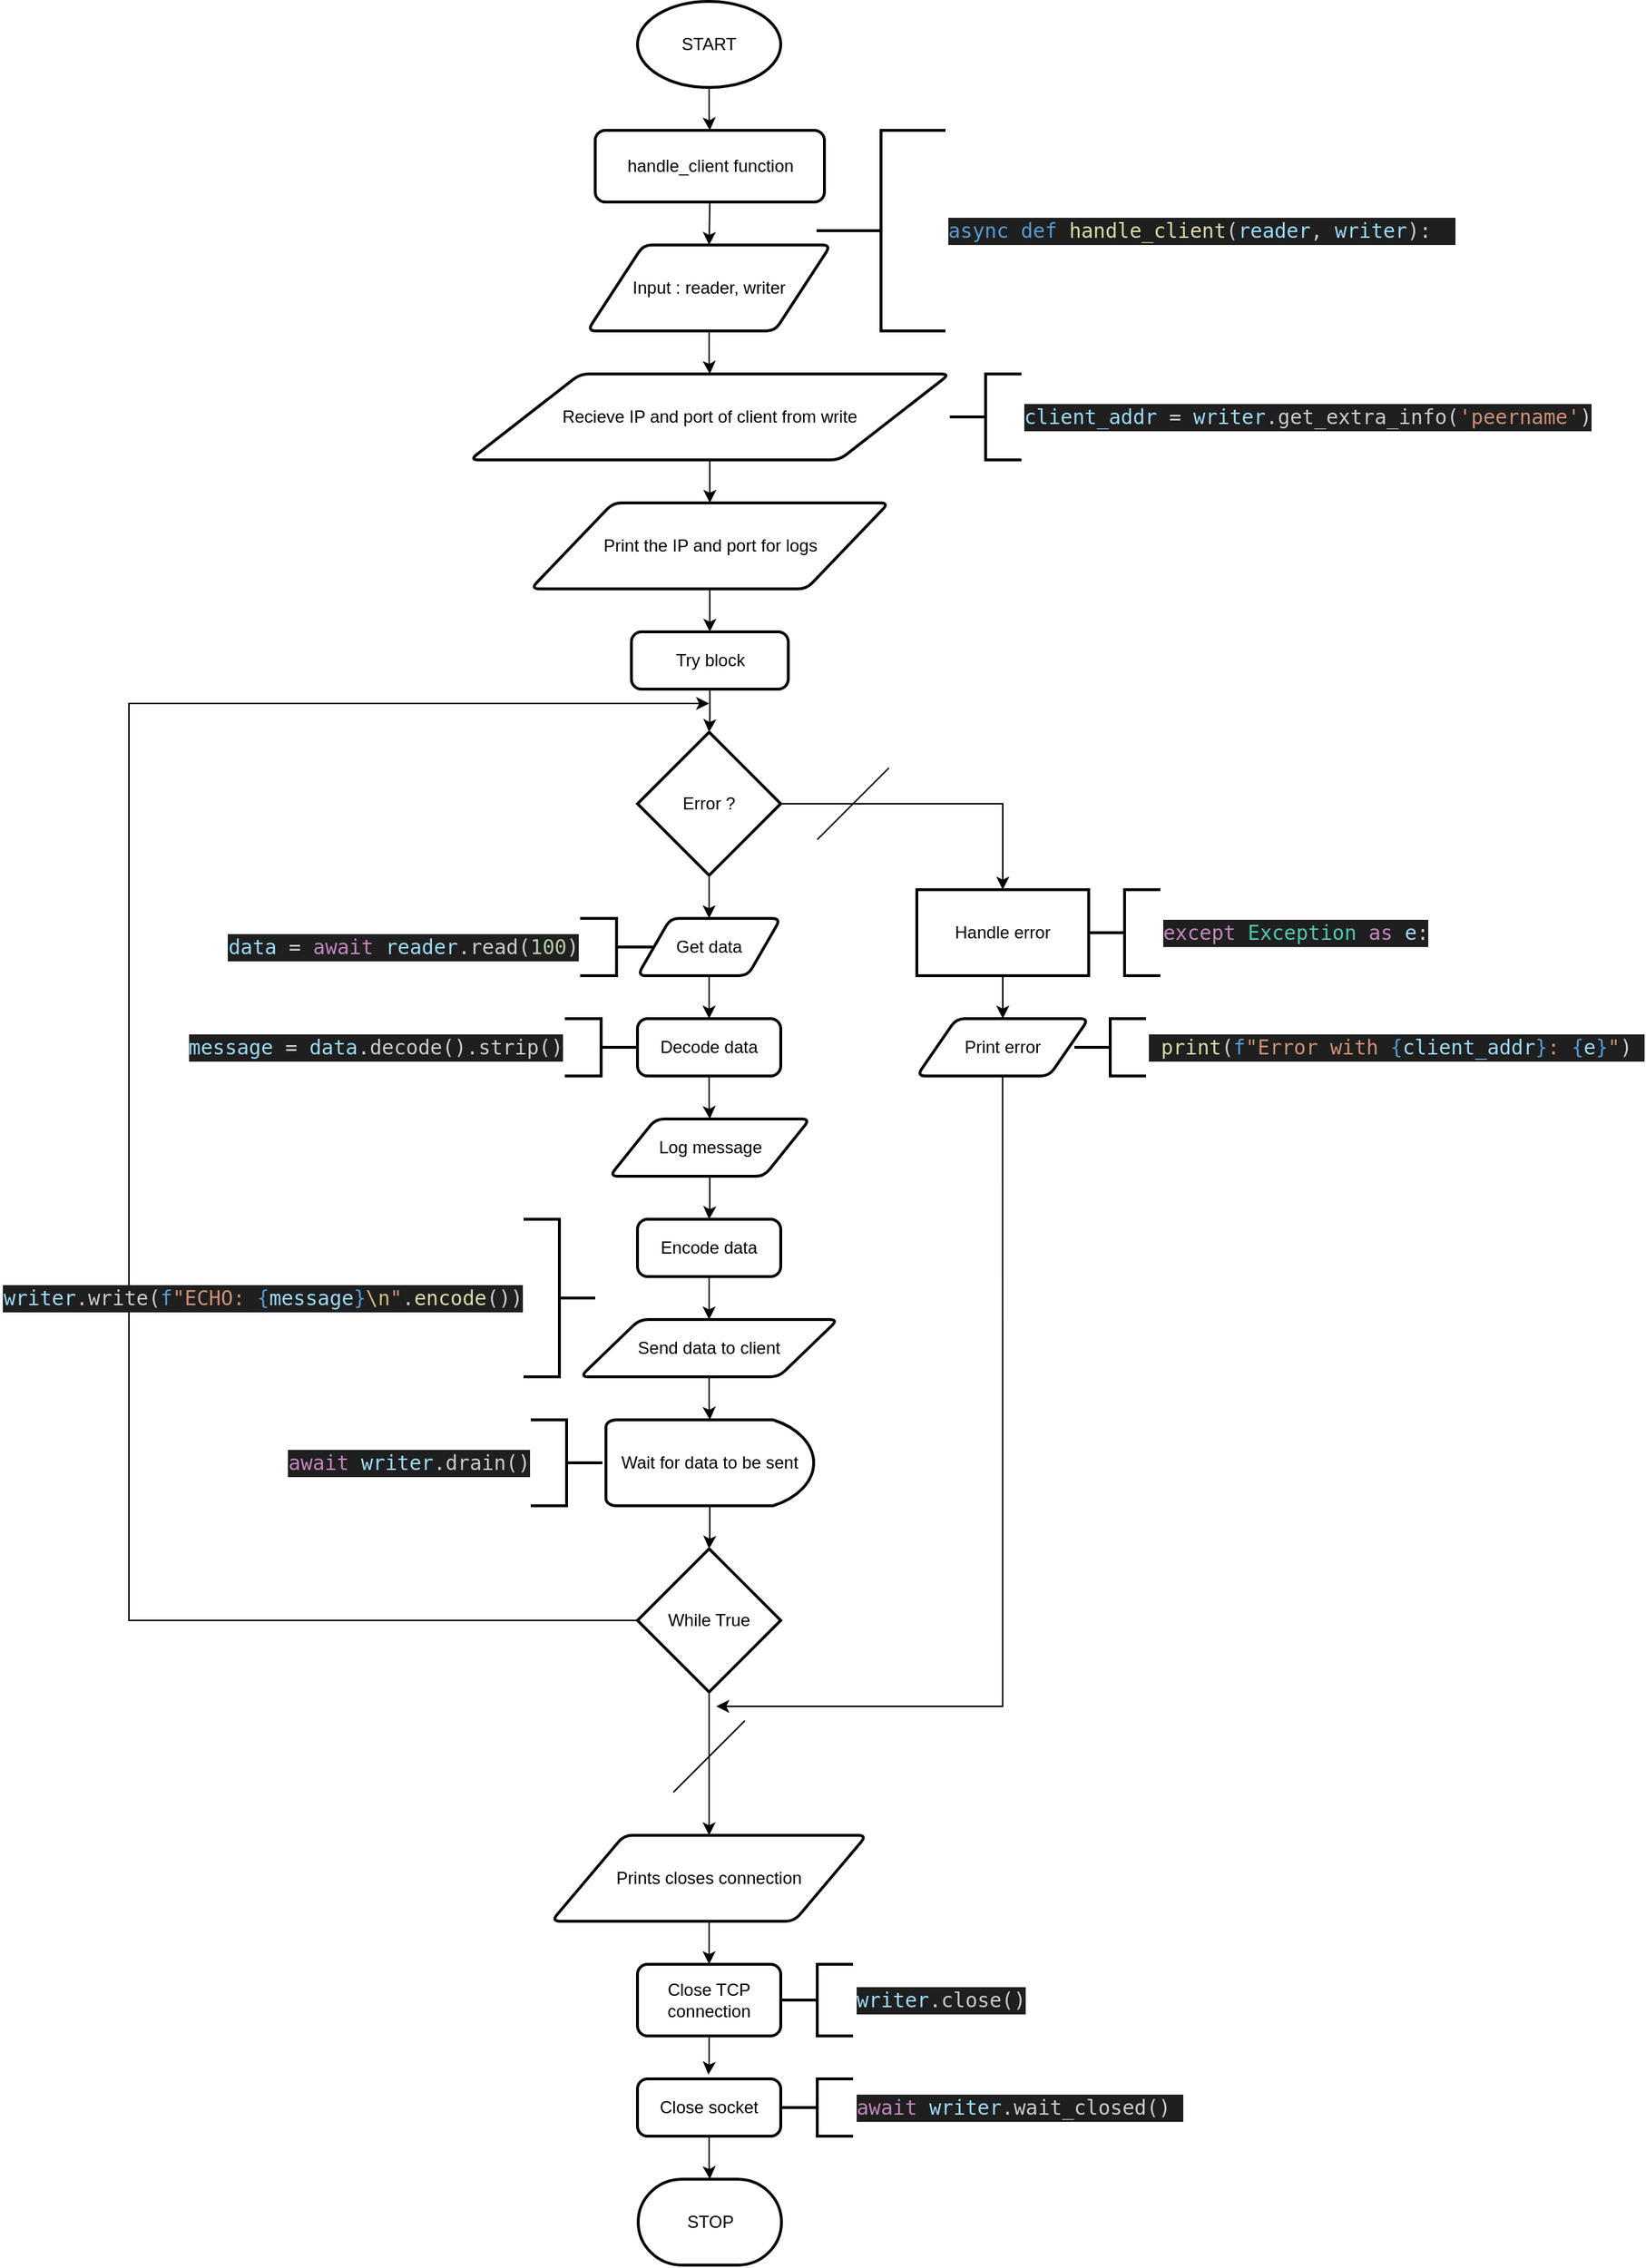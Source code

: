 <mxfile version="28.2.5" pages="4">
  <diagram name="handle_client" id="8eh_v9BeBH0P1yPAEmke">
    <mxGraphModel dx="3952" dy="1686" grid="1" gridSize="10" guides="1" tooltips="1" connect="1" arrows="1" fold="1" page="1" pageScale="1" pageWidth="1100" pageHeight="1700" math="0" shadow="0">
      <root>
        <mxCell id="0" />
        <mxCell id="1" parent="0" />
        <mxCell id="vbitqjsDFKBjKKQIYE89-3" style="edgeStyle=orthogonalEdgeStyle;rounded=0;orthogonalLoop=1;jettySize=auto;html=1;entryX=0.5;entryY=0;entryDx=0;entryDy=0;labelBackgroundColor=none;fontColor=default;" parent="1" source="vbitqjsDFKBjKKQIYE89-1" target="vbitqjsDFKBjKKQIYE89-2" edge="1">
          <mxGeometry relative="1" as="geometry" />
        </mxCell>
        <mxCell id="vbitqjsDFKBjKKQIYE89-1" value="START" style="strokeWidth=2;html=1;shape=mxgraph.flowchart.start_1;whiteSpace=wrap;labelBackgroundColor=none;" parent="1" vertex="1">
          <mxGeometry x="375" y="30" width="100" height="60" as="geometry" />
        </mxCell>
        <mxCell id="vbitqjsDFKBjKKQIYE89-6" style="edgeStyle=orthogonalEdgeStyle;rounded=0;orthogonalLoop=1;jettySize=auto;html=1;exitX=0.5;exitY=1;exitDx=0;exitDy=0;entryX=0.5;entryY=0;entryDx=0;entryDy=0;labelBackgroundColor=none;fontColor=default;" parent="1" source="vbitqjsDFKBjKKQIYE89-2" target="vbitqjsDFKBjKKQIYE89-4" edge="1">
          <mxGeometry relative="1" as="geometry" />
        </mxCell>
        <mxCell id="vbitqjsDFKBjKKQIYE89-2" value="handle_client function" style="rounded=1;whiteSpace=wrap;html=1;absoluteArcSize=1;arcSize=14;strokeWidth=2;labelBackgroundColor=none;" parent="1" vertex="1">
          <mxGeometry x="345.5" y="120" width="160" height="50" as="geometry" />
        </mxCell>
        <mxCell id="vbitqjsDFKBjKKQIYE89-8" style="edgeStyle=orthogonalEdgeStyle;rounded=0;orthogonalLoop=1;jettySize=auto;html=1;entryX=0.5;entryY=0;entryDx=0;entryDy=0;labelBackgroundColor=none;fontColor=default;" parent="1" source="vbitqjsDFKBjKKQIYE89-4" target="vbitqjsDFKBjKKQIYE89-7" edge="1">
          <mxGeometry relative="1" as="geometry" />
        </mxCell>
        <mxCell id="vbitqjsDFKBjKKQIYE89-4" value="Input : reader, writer" style="shape=parallelogram;html=1;strokeWidth=2;perimeter=parallelogramPerimeter;whiteSpace=wrap;rounded=1;arcSize=12;size=0.23;labelBackgroundColor=none;" parent="1" vertex="1">
          <mxGeometry x="340" y="200" width="170" height="60" as="geometry" />
        </mxCell>
        <mxCell id="vbitqjsDFKBjKKQIYE89-10" style="edgeStyle=orthogonalEdgeStyle;rounded=0;orthogonalLoop=1;jettySize=auto;html=1;entryX=0.5;entryY=0;entryDx=0;entryDy=0;labelBackgroundColor=none;fontColor=default;" parent="1" source="vbitqjsDFKBjKKQIYE89-7" target="vbitqjsDFKBjKKQIYE89-9" edge="1">
          <mxGeometry relative="1" as="geometry" />
        </mxCell>
        <mxCell id="vbitqjsDFKBjKKQIYE89-7" value="Recieve IP and port of client from write" style="shape=parallelogram;html=1;strokeWidth=2;perimeter=parallelogramPerimeter;whiteSpace=wrap;rounded=1;arcSize=12;size=0.23;labelBackgroundColor=none;" parent="1" vertex="1">
          <mxGeometry x="258" y="290" width="335" height="60" as="geometry" />
        </mxCell>
        <mxCell id="vbitqjsDFKBjKKQIYE89-12" style="edgeStyle=orthogonalEdgeStyle;rounded=0;orthogonalLoop=1;jettySize=auto;html=1;entryX=0.5;entryY=0;entryDx=0;entryDy=0;labelBackgroundColor=none;fontColor=default;" parent="1" source="vbitqjsDFKBjKKQIYE89-9" target="vbitqjsDFKBjKKQIYE89-11" edge="1">
          <mxGeometry relative="1" as="geometry" />
        </mxCell>
        <mxCell id="vbitqjsDFKBjKKQIYE89-9" value="Print the IP and port for logs" style="shape=parallelogram;html=1;strokeWidth=2;perimeter=parallelogramPerimeter;whiteSpace=wrap;rounded=1;arcSize=12;size=0.23;labelBackgroundColor=none;" parent="1" vertex="1">
          <mxGeometry x="300.5" y="380" width="250" height="60" as="geometry" />
        </mxCell>
        <mxCell id="vbitqjsDFKBjKKQIYE89-11" value="Try block" style="rounded=1;whiteSpace=wrap;html=1;absoluteArcSize=1;arcSize=14;strokeWidth=2;labelBackgroundColor=none;" parent="1" vertex="1">
          <mxGeometry x="370.75" y="470" width="109.5" height="40" as="geometry" />
        </mxCell>
        <mxCell id="vbitqjsDFKBjKKQIYE89-18" value="" style="edgeStyle=orthogonalEdgeStyle;rounded=0;orthogonalLoop=1;jettySize=auto;html=1;jumpStyle=none;labelBackgroundColor=none;fontColor=default;" parent="1" source="vbitqjsDFKBjKKQIYE89-14" target="vbitqjsDFKBjKKQIYE89-17" edge="1">
          <mxGeometry relative="1" as="geometry" />
        </mxCell>
        <mxCell id="vbitqjsDFKBjKKQIYE89-26" style="edgeStyle=orthogonalEdgeStyle;rounded=0;orthogonalLoop=1;jettySize=auto;html=1;entryX=0.5;entryY=0;entryDx=0;entryDy=0;labelBackgroundColor=none;fontColor=default;" parent="1" source="vbitqjsDFKBjKKQIYE89-14" target="vbitqjsDFKBjKKQIYE89-25" edge="1">
          <mxGeometry relative="1" as="geometry" />
        </mxCell>
        <mxCell id="vbitqjsDFKBjKKQIYE89-14" value="Error ?" style="strokeWidth=2;html=1;shape=mxgraph.flowchart.decision;whiteSpace=wrap;labelBackgroundColor=none;" parent="1" vertex="1">
          <mxGeometry x="375" y="540" width="100" height="100" as="geometry" />
        </mxCell>
        <mxCell id="vbitqjsDFKBjKKQIYE89-16" style="edgeStyle=orthogonalEdgeStyle;rounded=0;orthogonalLoop=1;jettySize=auto;html=1;entryX=0.5;entryY=0;entryDx=0;entryDy=0;entryPerimeter=0;labelBackgroundColor=none;fontColor=default;" parent="1" source="vbitqjsDFKBjKKQIYE89-11" target="vbitqjsDFKBjKKQIYE89-14" edge="1">
          <mxGeometry relative="1" as="geometry" />
        </mxCell>
        <mxCell id="vbitqjsDFKBjKKQIYE89-23" style="edgeStyle=orthogonalEdgeStyle;rounded=0;orthogonalLoop=1;jettySize=auto;html=1;labelBackgroundColor=none;fontColor=default;" parent="1" source="vbitqjsDFKBjKKQIYE89-17" target="vbitqjsDFKBjKKQIYE89-22" edge="1">
          <mxGeometry relative="1" as="geometry" />
        </mxCell>
        <mxCell id="vbitqjsDFKBjKKQIYE89-17" value="Handle error" style="whiteSpace=wrap;html=1;strokeWidth=2;labelBackgroundColor=none;" parent="1" vertex="1">
          <mxGeometry x="570" y="650" width="120" height="60" as="geometry" />
        </mxCell>
        <mxCell id="vbitqjsDFKBjKKQIYE89-19" value="" style="endArrow=none;html=1;rounded=0;labelBackgroundColor=none;fontColor=default;" parent="1" edge="1">
          <mxGeometry width="50" height="50" relative="1" as="geometry">
            <mxPoint x="500.5" y="615" as="sourcePoint" />
            <mxPoint x="550.5" y="565" as="targetPoint" />
          </mxGeometry>
        </mxCell>
        <mxCell id="vbitqjsDFKBjKKQIYE89-53" style="edgeStyle=orthogonalEdgeStyle;rounded=0;orthogonalLoop=1;jettySize=auto;html=1;labelBackgroundColor=none;fontColor=default;" parent="1" edge="1">
          <mxGeometry relative="1" as="geometry">
            <mxPoint x="430" y="1220" as="targetPoint" />
            <mxPoint x="629.86" y="780" as="sourcePoint" />
            <Array as="points">
              <mxPoint x="630" y="1220" />
            </Array>
          </mxGeometry>
        </mxCell>
        <mxCell id="vbitqjsDFKBjKKQIYE89-22" value="Print error" style="shape=parallelogram;html=1;strokeWidth=2;perimeter=parallelogramPerimeter;whiteSpace=wrap;rounded=1;arcSize=12;size=0.23;labelBackgroundColor=none;" parent="1" vertex="1">
          <mxGeometry x="570" y="740" width="120" height="40" as="geometry" />
        </mxCell>
        <mxCell id="vbitqjsDFKBjKKQIYE89-32" style="edgeStyle=orthogonalEdgeStyle;rounded=0;orthogonalLoop=1;jettySize=auto;html=1;entryX=0.5;entryY=0;entryDx=0;entryDy=0;labelBackgroundColor=none;fontColor=default;" parent="1" source="vbitqjsDFKBjKKQIYE89-25" target="vbitqjsDFKBjKKQIYE89-29" edge="1">
          <mxGeometry relative="1" as="geometry" />
        </mxCell>
        <mxCell id="vbitqjsDFKBjKKQIYE89-25" value="Get data" style="shape=parallelogram;html=1;strokeWidth=2;perimeter=parallelogramPerimeter;whiteSpace=wrap;rounded=1;arcSize=12;size=0.23;labelBackgroundColor=none;" parent="1" vertex="1">
          <mxGeometry x="375" y="670" width="100" height="40" as="geometry" />
        </mxCell>
        <mxCell id="vbitqjsDFKBjKKQIYE89-34" style="edgeStyle=orthogonalEdgeStyle;rounded=0;orthogonalLoop=1;jettySize=auto;html=1;entryX=0.5;entryY=0;entryDx=0;entryDy=0;labelBackgroundColor=none;fontColor=default;" parent="1" source="vbitqjsDFKBjKKQIYE89-29" target="vbitqjsDFKBjKKQIYE89-33" edge="1">
          <mxGeometry relative="1" as="geometry" />
        </mxCell>
        <mxCell id="vbitqjsDFKBjKKQIYE89-29" value="Decode data" style="rounded=1;whiteSpace=wrap;html=1;absoluteArcSize=1;arcSize=14;strokeWidth=2;labelBackgroundColor=none;" parent="1" vertex="1">
          <mxGeometry x="375" y="740" width="100" height="40" as="geometry" />
        </mxCell>
        <mxCell id="vbitqjsDFKBjKKQIYE89-36" style="edgeStyle=orthogonalEdgeStyle;rounded=0;orthogonalLoop=1;jettySize=auto;html=1;entryX=0.5;entryY=0;entryDx=0;entryDy=0;labelBackgroundColor=none;fontColor=default;" parent="1" source="vbitqjsDFKBjKKQIYE89-33" target="vbitqjsDFKBjKKQIYE89-35" edge="1">
          <mxGeometry relative="1" as="geometry" />
        </mxCell>
        <mxCell id="vbitqjsDFKBjKKQIYE89-33" value="Log message" style="shape=parallelogram;html=1;strokeWidth=2;perimeter=parallelogramPerimeter;whiteSpace=wrap;rounded=1;arcSize=12;size=0.23;labelBackgroundColor=none;" parent="1" vertex="1">
          <mxGeometry x="355.5" y="810" width="140" height="40" as="geometry" />
        </mxCell>
        <mxCell id="vbitqjsDFKBjKKQIYE89-38" style="edgeStyle=orthogonalEdgeStyle;rounded=0;orthogonalLoop=1;jettySize=auto;html=1;entryX=0.5;entryY=0;entryDx=0;entryDy=0;labelBackgroundColor=none;fontColor=default;" parent="1" source="vbitqjsDFKBjKKQIYE89-35" target="vbitqjsDFKBjKKQIYE89-37" edge="1">
          <mxGeometry relative="1" as="geometry" />
        </mxCell>
        <mxCell id="vbitqjsDFKBjKKQIYE89-35" value="Encode data" style="rounded=1;whiteSpace=wrap;html=1;absoluteArcSize=1;arcSize=14;strokeWidth=2;labelBackgroundColor=none;" parent="1" vertex="1">
          <mxGeometry x="375" y="880" width="100" height="40" as="geometry" />
        </mxCell>
        <mxCell id="vbitqjsDFKBjKKQIYE89-37" value="Send data to client" style="shape=parallelogram;html=1;strokeWidth=2;perimeter=parallelogramPerimeter;whiteSpace=wrap;rounded=1;arcSize=12;size=0.23;labelBackgroundColor=none;" parent="1" vertex="1">
          <mxGeometry x="335" y="950" width="180" height="40" as="geometry" />
        </mxCell>
        <mxCell id="vbitqjsDFKBjKKQIYE89-40" value="Wait for data to be sent" style="strokeWidth=2;html=1;shape=mxgraph.flowchart.delay;whiteSpace=wrap;labelBackgroundColor=none;" parent="1" vertex="1">
          <mxGeometry x="353" y="1020" width="145" height="60" as="geometry" />
        </mxCell>
        <mxCell id="vbitqjsDFKBjKKQIYE89-41" style="edgeStyle=orthogonalEdgeStyle;rounded=0;orthogonalLoop=1;jettySize=auto;html=1;entryX=0.5;entryY=0;entryDx=0;entryDy=0;entryPerimeter=0;labelBackgroundColor=none;fontColor=default;" parent="1" source="vbitqjsDFKBjKKQIYE89-37" target="vbitqjsDFKBjKKQIYE89-40" edge="1">
          <mxGeometry relative="1" as="geometry" />
        </mxCell>
        <mxCell id="vbitqjsDFKBjKKQIYE89-43" style="edgeStyle=orthogonalEdgeStyle;rounded=0;orthogonalLoop=1;jettySize=auto;html=1;labelBackgroundColor=none;fontColor=default;" parent="1" source="vbitqjsDFKBjKKQIYE89-42" edge="1">
          <mxGeometry relative="1" as="geometry">
            <mxPoint x="425" y="520" as="targetPoint" />
            <Array as="points">
              <mxPoint x="20" y="1160" />
              <mxPoint x="20" y="520" />
            </Array>
          </mxGeometry>
        </mxCell>
        <mxCell id="vbitqjsDFKBjKKQIYE89-46" style="edgeStyle=orthogonalEdgeStyle;rounded=0;orthogonalLoop=1;jettySize=auto;html=1;entryX=0.5;entryY=0;entryDx=0;entryDy=0;labelBackgroundColor=none;fontColor=default;" parent="1" source="vbitqjsDFKBjKKQIYE89-42" target="vbitqjsDFKBjKKQIYE89-45" edge="1">
          <mxGeometry relative="1" as="geometry" />
        </mxCell>
        <mxCell id="vbitqjsDFKBjKKQIYE89-42" value="While True" style="strokeWidth=2;html=1;shape=mxgraph.flowchart.decision;whiteSpace=wrap;labelBackgroundColor=none;" parent="1" vertex="1">
          <mxGeometry x="375" y="1110" width="100" height="100" as="geometry" />
        </mxCell>
        <mxCell id="vbitqjsDFKBjKKQIYE89-44" style="edgeStyle=orthogonalEdgeStyle;rounded=0;orthogonalLoop=1;jettySize=auto;html=1;entryX=0.5;entryY=0;entryDx=0;entryDy=0;entryPerimeter=0;labelBackgroundColor=none;fontColor=default;" parent="1" source="vbitqjsDFKBjKKQIYE89-40" target="vbitqjsDFKBjKKQIYE89-42" edge="1">
          <mxGeometry relative="1" as="geometry" />
        </mxCell>
        <mxCell id="vbitqjsDFKBjKKQIYE89-48" style="edgeStyle=orthogonalEdgeStyle;rounded=0;orthogonalLoop=1;jettySize=auto;html=1;entryX=0.5;entryY=0;entryDx=0;entryDy=0;labelBackgroundColor=none;fontColor=default;" parent="1" source="vbitqjsDFKBjKKQIYE89-45" target="vbitqjsDFKBjKKQIYE89-47" edge="1">
          <mxGeometry relative="1" as="geometry" />
        </mxCell>
        <mxCell id="vbitqjsDFKBjKKQIYE89-45" value="Prints closes connection" style="shape=parallelogram;html=1;strokeWidth=2;perimeter=parallelogramPerimeter;whiteSpace=wrap;rounded=1;arcSize=12;size=0.23;labelBackgroundColor=none;" parent="1" vertex="1">
          <mxGeometry x="315" y="1310" width="220" height="60" as="geometry" />
        </mxCell>
        <mxCell id="vbitqjsDFKBjKKQIYE89-47" value="Close TCP connection" style="rounded=1;whiteSpace=wrap;html=1;absoluteArcSize=1;arcSize=14;strokeWidth=2;labelBackgroundColor=none;" parent="1" vertex="1">
          <mxGeometry x="375" y="1400" width="100" height="50" as="geometry" />
        </mxCell>
        <mxCell id="vbitqjsDFKBjKKQIYE89-49" value="Close socket" style="rounded=1;whiteSpace=wrap;html=1;absoluteArcSize=1;arcSize=14;strokeWidth=2;labelBackgroundColor=none;" parent="1" vertex="1">
          <mxGeometry x="375" y="1480" width="100" height="40" as="geometry" />
        </mxCell>
        <mxCell id="vbitqjsDFKBjKKQIYE89-50" style="edgeStyle=orthogonalEdgeStyle;rounded=0;orthogonalLoop=1;jettySize=auto;html=1;entryX=0.495;entryY=-0.074;entryDx=0;entryDy=0;entryPerimeter=0;labelBackgroundColor=none;fontColor=default;" parent="1" source="vbitqjsDFKBjKKQIYE89-47" target="vbitqjsDFKBjKKQIYE89-49" edge="1">
          <mxGeometry relative="1" as="geometry" />
        </mxCell>
        <mxCell id="vbitqjsDFKBjKKQIYE89-51" value="STOP" style="strokeWidth=2;html=1;shape=mxgraph.flowchart.terminator;whiteSpace=wrap;labelBackgroundColor=none;" parent="1" vertex="1">
          <mxGeometry x="375.5" y="1550" width="100" height="60" as="geometry" />
        </mxCell>
        <mxCell id="vbitqjsDFKBjKKQIYE89-52" style="edgeStyle=orthogonalEdgeStyle;rounded=0;orthogonalLoop=1;jettySize=auto;html=1;entryX=0.5;entryY=0;entryDx=0;entryDy=0;entryPerimeter=0;labelBackgroundColor=none;fontColor=default;" parent="1" source="vbitqjsDFKBjKKQIYE89-49" target="vbitqjsDFKBjKKQIYE89-51" edge="1">
          <mxGeometry relative="1" as="geometry" />
        </mxCell>
        <mxCell id="vbitqjsDFKBjKKQIYE89-54" value="" style="endArrow=none;html=1;rounded=0;labelBackgroundColor=none;fontColor=default;" parent="1" edge="1">
          <mxGeometry width="50" height="50" relative="1" as="geometry">
            <mxPoint x="400" y="1280" as="sourcePoint" />
            <mxPoint x="450" y="1230" as="targetPoint" />
          </mxGeometry>
        </mxCell>
        <mxCell id="Fpu2hJkEAAhgg9D2-vIN-1" value="&lt;div style=&quot;color: #cccccc;background-color: #1f1f1f;font-family: &#39;Droid Sans Mono&#39;, &#39;monospace&#39;, monospace;font-weight: normal;font-size: 14px;line-height: 19px;white-space: pre;&quot;&gt;&lt;div&gt;&lt;span style=&quot;color: #569cd6;&quot;&gt;async&lt;/span&gt;&lt;span style=&quot;color: #cccccc;&quot;&gt; &lt;/span&gt;&lt;span style=&quot;color: #569cd6;&quot;&gt;def&lt;/span&gt;&lt;span style=&quot;color: #cccccc;&quot;&gt; &lt;/span&gt;&lt;span style=&quot;color: #dcdcaa;&quot;&gt;handle_client&lt;/span&gt;&lt;span style=&quot;color: #cccccc;&quot;&gt;(&lt;/span&gt;&lt;span style=&quot;color: #9cdcfe;&quot;&gt;reader&lt;/span&gt;&lt;span style=&quot;color: #cccccc;&quot;&gt;, &lt;/span&gt;&lt;span style=&quot;color: #9cdcfe;&quot;&gt;writer&lt;/span&gt;&lt;span style=&quot;color: #cccccc;&quot;&gt;):  &lt;/span&gt;&lt;/div&gt;&lt;/div&gt;" style="strokeWidth=2;html=1;shape=mxgraph.flowchart.annotation_2;align=left;labelPosition=right;pointerEvents=1;" vertex="1" parent="1">
          <mxGeometry x="500" y="120" width="90" height="140" as="geometry" />
        </mxCell>
        <mxCell id="Fpu2hJkEAAhgg9D2-vIN-2" value="&lt;div style=&quot;color: #cccccc;background-color: #1f1f1f;font-family: &#39;Droid Sans Mono&#39;, &#39;monospace&#39;, monospace;font-weight: normal;font-size: 14px;line-height: 19px;white-space: pre;&quot;&gt;&lt;div&gt;&lt;span style=&quot;color: #9cdcfe;&quot;&gt;client_addr&lt;/span&gt;&lt;span style=&quot;color: #cccccc;&quot;&gt; &lt;/span&gt;&lt;span style=&quot;color: #d4d4d4;&quot;&gt;=&lt;/span&gt;&lt;span style=&quot;color: #cccccc;&quot;&gt; &lt;/span&gt;&lt;span style=&quot;color: #9cdcfe;&quot;&gt;writer&lt;/span&gt;&lt;span style=&quot;color: #cccccc;&quot;&gt;.get_extra_info(&lt;/span&gt;&lt;span style=&quot;color: #ce9178;&quot;&gt;&#39;peername&#39;&lt;/span&gt;&lt;span style=&quot;color: #cccccc;&quot;&gt;)&lt;/span&gt;&lt;/div&gt;&lt;/div&gt;" style="strokeWidth=2;html=1;shape=mxgraph.flowchart.annotation_2;align=left;labelPosition=right;pointerEvents=1;" vertex="1" parent="1">
          <mxGeometry x="593" y="290" width="50" height="60" as="geometry" />
        </mxCell>
        <mxCell id="Fpu2hJkEAAhgg9D2-vIN-3" value="&lt;div style=&quot;color: #cccccc;background-color: #1f1f1f;font-family: &#39;Droid Sans Mono&#39;, &#39;monospace&#39;, monospace;font-weight: normal;font-size: 14px;line-height: 19px;white-space: pre;&quot;&gt;&lt;div&gt;&lt;span style=&quot;color: #9cdcfe;&quot;&gt;data&lt;/span&gt;&lt;span style=&quot;color: #cccccc;&quot;&gt; &lt;/span&gt;&lt;span style=&quot;color: #d4d4d4;&quot;&gt;=&lt;/span&gt;&lt;span style=&quot;color: #cccccc;&quot;&gt; &lt;/span&gt;&lt;span style=&quot;color: #c586c0;&quot;&gt;await&lt;/span&gt;&lt;span style=&quot;color: #cccccc;&quot;&gt; &lt;/span&gt;&lt;span style=&quot;color: #9cdcfe;&quot;&gt;reader&lt;/span&gt;&lt;span style=&quot;color: #cccccc;&quot;&gt;.read(&lt;/span&gt;&lt;span style=&quot;color: #b5cea8;&quot;&gt;100&lt;/span&gt;&lt;span style=&quot;color: #cccccc;&quot;&gt;)&lt;/span&gt;&lt;/div&gt;&lt;/div&gt;" style="strokeWidth=2;html=1;shape=mxgraph.flowchart.annotation_2;align=right;labelPosition=left;pointerEvents=1;flipV=1;flipH=1;verticalLabelPosition=middle;verticalAlign=middle;" vertex="1" parent="1">
          <mxGeometry x="335" y="670" width="50.75" height="40" as="geometry" />
        </mxCell>
        <mxCell id="Fpu2hJkEAAhgg9D2-vIN-6" value="&lt;div style=&quot;color: #cccccc;background-color: #1f1f1f;font-family: &#39;Droid Sans Mono&#39;, &#39;monospace&#39;, monospace;font-weight: normal;font-size: 14px;line-height: 19px;white-space: pre;&quot;&gt;&lt;div style=&quot;line-height: 19px;&quot;&gt;&lt;span style=&quot;color: #9cdcfe;&quot;&gt;message&lt;/span&gt; &lt;span style=&quot;color: #d4d4d4;&quot;&gt;=&lt;/span&gt; &lt;span style=&quot;color: #9cdcfe;&quot;&gt;data&lt;/span&gt;.decode().strip()&lt;/div&gt;&lt;/div&gt;" style="strokeWidth=2;html=1;shape=mxgraph.flowchart.annotation_2;align=right;labelPosition=left;pointerEvents=1;flipV=1;flipH=1;verticalLabelPosition=middle;verticalAlign=middle;" vertex="1" parent="1">
          <mxGeometry x="324.25" y="740" width="50.75" height="40" as="geometry" />
        </mxCell>
        <mxCell id="Fpu2hJkEAAhgg9D2-vIN-7" value="&lt;div style=&quot;color: #cccccc;background-color: #1f1f1f;font-family: &#39;Droid Sans Mono&#39;, &#39;monospace&#39;, monospace;font-weight: normal;font-size: 14px;line-height: 19px;white-space: pre;&quot;&gt;&lt;div&gt;&lt;span style=&quot;color: #9cdcfe;&quot;&gt;writer&lt;/span&gt;&lt;span style=&quot;color: #cccccc;&quot;&gt;.write(&lt;/span&gt;&lt;span style=&quot;color: #569cd6;&quot;&gt;f&lt;/span&gt;&lt;span style=&quot;color: #ce9178;&quot;&gt;&quot;ECHO: &lt;/span&gt;&lt;span style=&quot;color: #569cd6;&quot;&gt;{&lt;/span&gt;&lt;span style=&quot;color: #9cdcfe;&quot;&gt;message&lt;/span&gt;&lt;span style=&quot;color: #569cd6;&quot;&gt;}&lt;/span&gt;&lt;span style=&quot;color: #d7ba7d;&quot;&gt;\n&lt;/span&gt;&lt;span style=&quot;color: #ce9178;&quot;&gt;&quot;&lt;/span&gt;&lt;span style=&quot;color: #cccccc;&quot;&gt;.&lt;/span&gt;&lt;span style=&quot;color: #dcdcaa;&quot;&gt;encode&lt;/span&gt;&lt;span style=&quot;color: #cccccc;&quot;&gt;())&lt;/span&gt;&lt;/div&gt;&lt;/div&gt;" style="strokeWidth=2;html=1;shape=mxgraph.flowchart.annotation_2;align=right;labelPosition=left;pointerEvents=1;flipV=1;flipH=1;verticalLabelPosition=middle;verticalAlign=middle;" vertex="1" parent="1">
          <mxGeometry x="295.5" y="880" width="50" height="110" as="geometry" />
        </mxCell>
        <mxCell id="Fpu2hJkEAAhgg9D2-vIN-9" value="&lt;div style=&quot;color: #cccccc;background-color: #1f1f1f;font-family: &#39;Droid Sans Mono&#39;, &#39;monospace&#39;, monospace;font-weight: normal;font-size: 14px;line-height: 19px;white-space: pre;&quot;&gt;&lt;div&gt;&lt;span style=&quot;color: #c586c0;&quot;&gt;await&lt;/span&gt;&lt;span style=&quot;color: #cccccc;&quot;&gt; &lt;/span&gt;&lt;span style=&quot;color: #9cdcfe;&quot;&gt;writer&lt;/span&gt;&lt;span style=&quot;color: #cccccc;&quot;&gt;.drain()&lt;/span&gt;&lt;/div&gt;&lt;/div&gt;" style="strokeWidth=2;html=1;shape=mxgraph.flowchart.annotation_2;align=right;labelPosition=left;pointerEvents=1;flipH=1;verticalLabelPosition=middle;verticalAlign=middle;" vertex="1" parent="1">
          <mxGeometry x="300.5" y="1020" width="50" height="60" as="geometry" />
        </mxCell>
        <mxCell id="Fpu2hJkEAAhgg9D2-vIN-10" value="&lt;div style=&quot;color: #cccccc;background-color: #1f1f1f;font-family: &#39;Droid Sans Mono&#39;, &#39;monospace&#39;, monospace;font-weight: normal;font-size: 14px;line-height: 19px;white-space: pre;&quot;&gt;&lt;div&gt;&lt;span style=&quot;color: #c586c0;&quot;&gt;except&lt;/span&gt;&lt;span style=&quot;color: #cccccc;&quot;&gt; &lt;/span&gt;&lt;span style=&quot;color: #4ec9b0;&quot;&gt;Exception&lt;/span&gt;&lt;span style=&quot;color: #cccccc;&quot;&gt; &lt;/span&gt;&lt;span style=&quot;color: #c586c0;&quot;&gt;as&lt;/span&gt;&lt;span style=&quot;color: #cccccc;&quot;&gt; &lt;/span&gt;&lt;span style=&quot;color: #9cdcfe;&quot;&gt;e&lt;/span&gt;&lt;span style=&quot;color: #cccccc;&quot;&gt;:&lt;/span&gt;&lt;/div&gt;&lt;/div&gt;" style="strokeWidth=2;html=1;shape=mxgraph.flowchart.annotation_2;align=left;labelPosition=right;pointerEvents=1;" vertex="1" parent="1">
          <mxGeometry x="690" y="650" width="50" height="60" as="geometry" />
        </mxCell>
        <mxCell id="Fpu2hJkEAAhgg9D2-vIN-11" value="&lt;div style=&quot;color: #cccccc;background-color: #1f1f1f;font-family: &#39;Droid Sans Mono&#39;, &#39;monospace&#39;, monospace;font-weight: normal;font-size: 14px;line-height: 19px;white-space: pre;&quot;&gt;&lt;div&gt;&lt;span style=&quot;color: #cccccc;&quot;&gt; &lt;/span&gt;&lt;span style=&quot;color: #dcdcaa;&quot;&gt;print&lt;/span&gt;&lt;span style=&quot;color: #cccccc;&quot;&gt;(&lt;/span&gt;&lt;span style=&quot;color: #569cd6;&quot;&gt;f&lt;/span&gt;&lt;span style=&quot;color: #ce9178;&quot;&gt;&quot;Error with &lt;/span&gt;&lt;span style=&quot;color: #569cd6;&quot;&gt;{&lt;/span&gt;&lt;span style=&quot;color: #9cdcfe;&quot;&gt;client_addr&lt;/span&gt;&lt;span style=&quot;color: #569cd6;&quot;&gt;}&lt;/span&gt;&lt;span style=&quot;color: #ce9178;&quot;&gt;: &lt;/span&gt;&lt;span style=&quot;color: #569cd6;&quot;&gt;{&lt;/span&gt;&lt;span style=&quot;color: #9cdcfe;&quot;&gt;e&lt;/span&gt;&lt;span style=&quot;color: #569cd6;&quot;&gt;}&lt;/span&gt;&lt;span style=&quot;color: #ce9178;&quot;&gt;&quot;&lt;/span&gt;&lt;span style=&quot;color: #cccccc;&quot;&gt;) &lt;/span&gt;&lt;/div&gt;&lt;/div&gt;" style="strokeWidth=2;html=1;shape=mxgraph.flowchart.annotation_2;align=left;labelPosition=right;pointerEvents=1;" vertex="1" parent="1">
          <mxGeometry x="680" y="740" width="50" height="40" as="geometry" />
        </mxCell>
        <mxCell id="Fpu2hJkEAAhgg9D2-vIN-12" value="&lt;div style=&quot;color: #cccccc;background-color: #1f1f1f;font-family: &#39;Droid Sans Mono&#39;, &#39;monospace&#39;, monospace;font-weight: normal;font-size: 14px;line-height: 19px;white-space: pre;&quot;&gt;&lt;div&gt;&lt;span style=&quot;color: #9cdcfe;&quot;&gt;writer&lt;/span&gt;&lt;span style=&quot;color: #cccccc;&quot;&gt;.close()&lt;/span&gt;&lt;/div&gt;&lt;/div&gt;" style="strokeWidth=2;html=1;shape=mxgraph.flowchart.annotation_2;align=left;labelPosition=right;pointerEvents=1;" vertex="1" parent="1">
          <mxGeometry x="475.5" y="1400" width="50" height="50" as="geometry" />
        </mxCell>
        <mxCell id="Fpu2hJkEAAhgg9D2-vIN-13" value="&lt;div style=&quot;color: #cccccc;background-color: #1f1f1f;font-family: &#39;Droid Sans Mono&#39;, &#39;monospace&#39;, monospace;font-weight: normal;font-size: 14px;line-height: 19px;white-space: pre;&quot;&gt;&lt;div&gt;&lt;span style=&quot;color: #c586c0;&quot;&gt;await&lt;/span&gt;&lt;span style=&quot;color: #cccccc;&quot;&gt; &lt;/span&gt;&lt;span style=&quot;color: #9cdcfe;&quot;&gt;writer&lt;/span&gt;&lt;span style=&quot;color: #cccccc;&quot;&gt;.wait_closed() &lt;/span&gt;&lt;/div&gt;&lt;/div&gt;" style="strokeWidth=2;html=1;shape=mxgraph.flowchart.annotation_2;align=left;labelPosition=right;pointerEvents=1;" vertex="1" parent="1">
          <mxGeometry x="475.5" y="1480" width="50" height="40" as="geometry" />
        </mxCell>
      </root>
    </mxGraphModel>
  </diagram>
  <diagram id="CBmcpET-j5xwPgKnksRN" name="server">
    <mxGraphModel dx="1426" dy="843" grid="1" gridSize="10" guides="1" tooltips="1" connect="1" arrows="1" fold="1" page="1" pageScale="1" pageWidth="1100" pageHeight="1700" math="0" shadow="0">
      <root>
        <mxCell id="0" />
        <mxCell id="1" parent="0" />
        <mxCell id="kkJuqkv21RayPfq9zce--2" style="edgeStyle=orthogonalEdgeStyle;rounded=0;orthogonalLoop=1;jettySize=auto;html=1;entryX=0.5;entryY=0;entryDx=0;entryDy=0;" edge="1" parent="1" source="dSa5b-X3N_b9nf_i23Qv-1" target="kkJuqkv21RayPfq9zce--1">
          <mxGeometry relative="1" as="geometry" />
        </mxCell>
        <mxCell id="dSa5b-X3N_b9nf_i23Qv-1" value="START" style="strokeWidth=2;html=1;shape=mxgraph.flowchart.start_1;whiteSpace=wrap;" vertex="1" parent="1">
          <mxGeometry x="500" y="20" width="100" height="60" as="geometry" />
        </mxCell>
        <mxCell id="kkJuqkv21RayPfq9zce--4" style="edgeStyle=orthogonalEdgeStyle;rounded=0;orthogonalLoop=1;jettySize=auto;html=1;entryX=0.5;entryY=0;entryDx=0;entryDy=0;" edge="1" parent="1" source="kkJuqkv21RayPfq9zce--1" target="kkJuqkv21RayPfq9zce--3">
          <mxGeometry relative="1" as="geometry" />
        </mxCell>
        <mxCell id="kkJuqkv21RayPfq9zce--1" value="main fonction (server config)" style="rounded=1;whiteSpace=wrap;html=1;absoluteArcSize=1;arcSize=14;strokeWidth=2;" vertex="1" parent="1">
          <mxGeometry x="500" y="110" width="100" height="50" as="geometry" />
        </mxCell>
        <mxCell id="kkJuqkv21RayPfq9zce--6" style="edgeStyle=orthogonalEdgeStyle;rounded=0;orthogonalLoop=1;jettySize=auto;html=1;entryX=0.5;entryY=0;entryDx=0;entryDy=0;" edge="1" parent="1" source="kkJuqkv21RayPfq9zce--3">
          <mxGeometry relative="1" as="geometry">
            <mxPoint x="550" y="270" as="targetPoint" />
          </mxGeometry>
        </mxCell>
        <mxCell id="kkJuqkv21RayPfq9zce--3" value="Create a server object" style="rounded=1;whiteSpace=wrap;html=1;absoluteArcSize=1;arcSize=14;strokeWidth=2;" vertex="1" parent="1">
          <mxGeometry x="500" y="190" width="100" height="50" as="geometry" />
        </mxCell>
        <mxCell id="kkJuqkv21RayPfq9zce--7" value="Output the server&#39;s IP and port" style="shape=parallelogram;html=1;strokeWidth=2;perimeter=parallelogramPerimeter;whiteSpace=wrap;rounded=1;arcSize=12;size=0.23;" vertex="1" parent="1">
          <mxGeometry x="425" y="340" width="240" height="50" as="geometry" />
        </mxCell>
        <mxCell id="kkJuqkv21RayPfq9zce--8" style="edgeStyle=orthogonalEdgeStyle;rounded=0;orthogonalLoop=1;jettySize=auto;html=1;entryX=0.524;entryY=-0.043;entryDx=0;entryDy=0;entryPerimeter=0;" edge="1" parent="1" target="kkJuqkv21RayPfq9zce--7">
          <mxGeometry relative="1" as="geometry">
            <mxPoint x="550" y="310" as="sourcePoint" />
          </mxGeometry>
        </mxCell>
        <mxCell id="kkJuqkv21RayPfq9zce--9" value="Find server&#39;s IP and port" style="rounded=1;whiteSpace=wrap;html=1;absoluteArcSize=1;arcSize=14;strokeWidth=2;" vertex="1" parent="1">
          <mxGeometry x="480" y="270" width="140" height="40" as="geometry" />
        </mxCell>
        <mxCell id="kkJuqkv21RayPfq9zce--10" value="Run the server" style="rounded=1;whiteSpace=wrap;html=1;absoluteArcSize=1;arcSize=14;strokeWidth=2;" vertex="1" parent="1">
          <mxGeometry x="500" y="420" width="100" height="40" as="geometry" />
        </mxCell>
        <mxCell id="kkJuqkv21RayPfq9zce--15" style="edgeStyle=orthogonalEdgeStyle;rounded=0;orthogonalLoop=1;jettySize=auto;html=1;" edge="1" parent="1" source="kkJuqkv21RayPfq9zce--12">
          <mxGeometry relative="1" as="geometry">
            <mxPoint x="550" y="400" as="targetPoint" />
            <Array as="points">
              <mxPoint x="650" y="540" />
              <mxPoint x="650" y="400" />
            </Array>
          </mxGeometry>
        </mxCell>
        <mxCell id="kkJuqkv21RayPfq9zce--12" value="While True" style="strokeWidth=2;html=1;shape=mxgraph.flowchart.decision;whiteSpace=wrap;" vertex="1" parent="1">
          <mxGeometry x="500" y="490" width="100" height="100" as="geometry" />
        </mxCell>
        <mxCell id="kkJuqkv21RayPfq9zce--13" style="edgeStyle=orthogonalEdgeStyle;rounded=0;orthogonalLoop=1;jettySize=auto;html=1;entryX=0.452;entryY=-0.045;entryDx=0;entryDy=0;entryPerimeter=0;" edge="1" parent="1" source="kkJuqkv21RayPfq9zce--7" target="kkJuqkv21RayPfq9zce--10">
          <mxGeometry relative="1" as="geometry" />
        </mxCell>
        <mxCell id="kkJuqkv21RayPfq9zce--14" style="edgeStyle=orthogonalEdgeStyle;rounded=0;orthogonalLoop=1;jettySize=auto;html=1;entryX=0.508;entryY=-0.03;entryDx=0;entryDy=0;entryPerimeter=0;" edge="1" parent="1" source="kkJuqkv21RayPfq9zce--10" target="kkJuqkv21RayPfq9zce--12">
          <mxGeometry relative="1" as="geometry" />
        </mxCell>
        <mxCell id="kkJuqkv21RayPfq9zce--17" value="FINISH" style="strokeWidth=2;html=1;shape=mxgraph.flowchart.terminator;whiteSpace=wrap;" vertex="1" parent="1">
          <mxGeometry x="500" y="660" width="100" height="60" as="geometry" />
        </mxCell>
        <mxCell id="kkJuqkv21RayPfq9zce--18" style="edgeStyle=orthogonalEdgeStyle;rounded=0;orthogonalLoop=1;jettySize=auto;html=1;entryX=0.5;entryY=0;entryDx=0;entryDy=0;entryPerimeter=0;" edge="1" parent="1" source="kkJuqkv21RayPfq9zce--12" target="kkJuqkv21RayPfq9zce--17">
          <mxGeometry relative="1" as="geometry" />
        </mxCell>
        <mxCell id="kkJuqkv21RayPfq9zce--19" value="" style="endArrow=none;html=1;rounded=0;" edge="1" parent="1">
          <mxGeometry width="50" height="50" relative="1" as="geometry">
            <mxPoint x="525" y="640" as="sourcePoint" />
            <mxPoint x="575" y="590" as="targetPoint" />
          </mxGeometry>
        </mxCell>
        <mxCell id="kkJuqkv21RayPfq9zce--21" value="" style="strokeWidth=2;html=1;shape=mxgraph.flowchart.annotation_2;align=left;labelPosition=right;pointerEvents=1;" vertex="1" parent="1">
          <mxGeometry x="600" y="110" width="50" height="50" as="geometry" />
        </mxCell>
        <mxCell id="kkJuqkv21RayPfq9zce--22" value="&lt;div style=&quot;color: #cccccc;background-color: #1f1f1f;font-family: &#39;Droid Sans Mono&#39;, &#39;monospace&#39;, monospace;font-weight: normal;font-size: 14px;line-height: 19px;white-space: pre;&quot;&gt;&lt;div&gt;&lt;span style=&quot;color: #569cd6;&quot;&gt;async&lt;/span&gt;&lt;span style=&quot;color: #cccccc;&quot;&gt; &lt;/span&gt;&lt;span style=&quot;color: #569cd6;&quot;&gt;def&lt;/span&gt;&lt;span style=&quot;color: #cccccc;&quot;&gt; &lt;/span&gt;&lt;span style=&quot;color: #dcdcaa;&quot;&gt;main&lt;/span&gt;&lt;span style=&quot;color: #cccccc;&quot;&gt;():&lt;/span&gt;&lt;/div&gt;&lt;/div&gt;" style="text;whiteSpace=wrap;html=1;" vertex="1" parent="1">
          <mxGeometry x="650" y="120" width="180" height="40" as="geometry" />
        </mxCell>
        <mxCell id="kkJuqkv21RayPfq9zce--23" value="" style="strokeWidth=2;html=1;shape=mxgraph.flowchart.annotation_2;align=left;labelPosition=right;pointerEvents=1;" vertex="1" parent="1">
          <mxGeometry x="600" y="190" width="50" height="50" as="geometry" />
        </mxCell>
        <mxCell id="kkJuqkv21RayPfq9zce--24" value="&lt;div style=&quot;color: rgb(204, 204, 204); background-color: rgb(31, 31, 31); font-family: &amp;quot;Droid Sans Mono&amp;quot;, &amp;quot;monospace&amp;quot;, monospace; font-weight: normal; line-height: 19px; white-space: pre;&quot;&gt;&lt;div&gt;&lt;span style=&quot;color: #9cdcfe;&quot;&gt;server&lt;/span&gt;&lt;span style=&quot;color: #cccccc;&quot;&gt; &lt;/span&gt;&lt;span style=&quot;color: #d4d4d4;&quot;&gt;=&lt;/span&gt;&lt;span style=&quot;color: #cccccc;&quot;&gt; &lt;/span&gt;&lt;span style=&quot;color: #c586c0;&quot;&gt;await&lt;/span&gt;&lt;span style=&quot;color: #cccccc;&quot;&gt; &lt;/span&gt;&lt;span style=&quot;color: #4ec9b0;&quot;&gt;asyncio&lt;/span&gt;&lt;span style=&quot;color: #cccccc;&quot;&gt;.&lt;/span&gt;&lt;span style=&quot;color: #dcdcaa;&quot;&gt;start_server&lt;/span&gt;&lt;span style=&quot;color: #cccccc;&quot;&gt;(    &lt;/span&gt;&lt;span style=&quot;color: #6a9955;&quot;&gt;# Create TCP Server object&lt;/span&gt;&lt;/div&gt;&lt;div&gt;&lt;span style=&quot;color: #cccccc;&quot;&gt;        &lt;/span&gt;&lt;span style=&quot;color: #dcdcaa;&quot;&gt;handle_client&lt;/span&gt;&lt;span style=&quot;color: #cccccc;&quot;&gt;, &lt;/span&gt;&lt;span style=&quot;color: #ce9178;&quot;&gt;&#39;127.0.0.1&#39;&lt;/span&gt;&lt;span style=&quot;color: #cccccc;&quot;&gt;, &lt;/span&gt;&lt;span style=&quot;color: #b5cea8;&quot;&gt;9001&lt;/span&gt;&lt;/div&gt;&lt;div&gt;&lt;span style=&quot;color: #cccccc;&quot;&gt;    )&lt;/span&gt;&lt;/div&gt;&lt;/div&gt;" style="text;whiteSpace=wrap;html=1;fontSize=10;" vertex="1" parent="1">
          <mxGeometry x="650" y="180" width="560" height="80" as="geometry" />
        </mxCell>
        <mxCell id="kkJuqkv21RayPfq9zce--25" value="&lt;div style=&quot;color: #cccccc;background-color: #1f1f1f;font-family: &#39;Droid Sans Mono&#39;, &#39;monospace&#39;, monospace;font-weight: normal;font-size: 14px;line-height: 19px;white-space: pre;&quot;&gt;&lt;div&gt;&lt;span style=&quot;color: #9cdcfe;&quot;&gt;addr&lt;/span&gt;&lt;span style=&quot;color: #cccccc;&quot;&gt; &lt;/span&gt;&lt;span style=&quot;color: #d4d4d4;&quot;&gt;=&lt;/span&gt;&lt;span style=&quot;color: #cccccc;&quot;&gt; &lt;/span&gt;&lt;span style=&quot;color: #9cdcfe;&quot;&gt;server&lt;/span&gt;&lt;span style=&quot;color: #cccccc;&quot;&gt;.&lt;/span&gt;&lt;span style=&quot;color: #9cdcfe;&quot;&gt;sockets&lt;/span&gt;&lt;span style=&quot;color: #cccccc;&quot;&gt;[&lt;/span&gt;&lt;span style=&quot;color: #b5cea8;&quot;&gt;0&lt;/span&gt;&lt;span style=&quot;color: #cccccc;&quot;&gt;].&lt;/span&gt;&lt;span style=&quot;color: #dcdcaa;&quot;&gt;getsockname&lt;/span&gt;&lt;span style=&quot;color: #cccccc;&quot;&gt;()&lt;/span&gt;&lt;/div&gt;&lt;/div&gt;" style="strokeWidth=2;html=1;shape=mxgraph.flowchart.annotation_2;align=left;labelPosition=right;pointerEvents=1;" vertex="1" parent="1">
          <mxGeometry x="620" y="270" width="50" height="40" as="geometry" />
        </mxCell>
        <mxCell id="kkJuqkv21RayPfq9zce--28" value="" style="strokeWidth=2;html=1;shape=mxgraph.flowchart.annotation_2;align=left;labelPosition=right;pointerEvents=1;" vertex="1" parent="1">
          <mxGeometry x="640" y="340" width="60" height="50" as="geometry" />
        </mxCell>
        <mxCell id="kkJuqkv21RayPfq9zce--29" value="&lt;div style=&quot;color: #cccccc;background-color: #1f1f1f;font-family: &#39;Droid Sans Mono&#39;, &#39;monospace&#39;, monospace;font-weight: normal;font-size: 14px;line-height: 19px;white-space: pre;&quot;&gt;&lt;div&gt;&lt;span style=&quot;color: #dcdcaa;&quot;&gt;print&lt;/span&gt;&lt;span style=&quot;color: #cccccc;&quot;&gt;(&lt;/span&gt;&lt;span style=&quot;color: #569cd6;&quot;&gt;f&lt;/span&gt;&lt;span style=&quot;color: #ce9178;&quot;&gt;&quot;Server listening on &lt;/span&gt;&lt;span style=&quot;color: #569cd6;&quot;&gt;{&lt;/span&gt;&lt;span style=&quot;color: #9cdcfe;&quot;&gt;addr&lt;/span&gt;&lt;span style=&quot;color: #569cd6;&quot;&gt;}&lt;/span&gt;&lt;span style=&quot;color: #ce9178;&quot;&gt;&quot;&lt;/span&gt;&lt;span style=&quot;color: #cccccc;&quot;&gt;)&lt;/span&gt;&lt;/div&gt;&lt;/div&gt;" style="text;whiteSpace=wrap;html=1;" vertex="1" parent="1">
          <mxGeometry x="700" y="350" width="340" height="40" as="geometry" />
        </mxCell>
        <mxCell id="kkJuqkv21RayPfq9zce--30" value="" style="strokeWidth=2;html=1;shape=mxgraph.flowchart.annotation_2;align=left;labelPosition=right;pointerEvents=1;" vertex="1" parent="1">
          <mxGeometry x="660" y="420" width="100" height="180" as="geometry" />
        </mxCell>
        <mxCell id="kkJuqkv21RayPfq9zce--31" value="&lt;div style=&quot;color: #cccccc;background-color: #1f1f1f;font-family: &#39;Droid Sans Mono&#39;, &#39;monospace&#39;, monospace;font-weight: normal;font-size: 14px;line-height: 19px;white-space: pre;&quot;&gt;&lt;div&gt;&lt;span style=&quot;color: #c586c0;&quot;&gt;async&lt;/span&gt;&lt;span style=&quot;color: #cccccc;&quot;&gt; &lt;/span&gt;&lt;span style=&quot;color: #c586c0;&quot;&gt;with&lt;/span&gt;&lt;span style=&quot;color: #cccccc;&quot;&gt; &lt;/span&gt;&lt;span style=&quot;color: #9cdcfe;&quot;&gt;server&lt;/span&gt;&lt;span style=&quot;color: #cccccc;&quot;&gt;:&lt;/span&gt;&lt;/div&gt;&lt;div&gt;&lt;span style=&quot;color: #cccccc;&quot;&gt;        &lt;/span&gt;&lt;span style=&quot;color: #c586c0;&quot;&gt;await&lt;/span&gt;&lt;span style=&quot;color: #cccccc;&quot;&gt; &lt;/span&gt;&lt;span style=&quot;color: #9cdcfe;&quot;&gt;server&lt;/span&gt;&lt;span style=&quot;color: #cccccc;&quot;&gt;.&lt;/span&gt;&lt;span style=&quot;color: #dcdcaa;&quot;&gt;serve_forever&lt;/span&gt;&lt;span style=&quot;color: #cccccc;&quot;&gt;()&lt;/span&gt;&lt;/div&gt;&lt;/div&gt;" style="text;whiteSpace=wrap;html=1;" vertex="1" parent="1">
          <mxGeometry x="760" y="480" width="340" height="60" as="geometry" />
        </mxCell>
      </root>
    </mxGraphModel>
  </diagram>
  <diagram id="ddqmcVMAkoAboTALI_fa" name="main">
    <mxGraphModel dx="983" dy="581" grid="1" gridSize="10" guides="1" tooltips="1" connect="1" arrows="1" fold="1" page="1" pageScale="1" pageWidth="1100" pageHeight="1700" math="0" shadow="0">
      <root>
        <mxCell id="0" />
        <mxCell id="1" parent="0" />
        <mxCell id="eh-olWimKfIaljzxEU-H-1" value="START" style="strokeWidth=2;html=1;shape=mxgraph.flowchart.start_1;whiteSpace=wrap;" vertex="1" parent="1">
          <mxGeometry x="500" y="40" width="100" height="60" as="geometry" />
        </mxCell>
        <mxCell id="eh-olWimKfIaljzxEU-H-6" style="edgeStyle=orthogonalEdgeStyle;rounded=0;orthogonalLoop=1;jettySize=auto;html=1;entryX=0.5;entryY=0;entryDx=0;entryDy=0;" edge="1" parent="1" source="eh-olWimKfIaljzxEU-H-2" target="eh-olWimKfIaljzxEU-H-5">
          <mxGeometry relative="1" as="geometry" />
        </mxCell>
        <mxCell id="eh-olWimKfIaljzxEU-H-2" value="Find out if this is not imported" style="rounded=1;whiteSpace=wrap;html=1;absoluteArcSize=1;arcSize=14;strokeWidth=2;" vertex="1" parent="1">
          <mxGeometry x="500" y="130" width="100" height="60" as="geometry" />
        </mxCell>
        <mxCell id="eh-olWimKfIaljzxEU-H-4" style="edgeStyle=orthogonalEdgeStyle;rounded=0;orthogonalLoop=1;jettySize=auto;html=1;entryX=0.501;entryY=-0.044;entryDx=0;entryDy=0;entryPerimeter=0;" edge="1" parent="1" source="eh-olWimKfIaljzxEU-H-1" target="eh-olWimKfIaljzxEU-H-2">
          <mxGeometry relative="1" as="geometry" />
        </mxCell>
        <mxCell id="eh-olWimKfIaljzxEU-H-5" value="Run the main function (server)" style="rounded=1;whiteSpace=wrap;html=1;absoluteArcSize=1;arcSize=14;strokeWidth=2;" vertex="1" parent="1">
          <mxGeometry x="500" y="220" width="100" height="50" as="geometry" />
        </mxCell>
        <mxCell id="eh-olWimKfIaljzxEU-H-7" value="FINISH" style="strokeWidth=2;html=1;shape=mxgraph.flowchart.terminator;whiteSpace=wrap;" vertex="1" parent="1">
          <mxGeometry x="500" y="300" width="100" height="60" as="geometry" />
        </mxCell>
        <mxCell id="eh-olWimKfIaljzxEU-H-8" style="edgeStyle=orthogonalEdgeStyle;rounded=0;orthogonalLoop=1;jettySize=auto;html=1;entryX=0.496;entryY=-0.039;entryDx=0;entryDy=0;entryPerimeter=0;" edge="1" parent="1" source="eh-olWimKfIaljzxEU-H-5" target="eh-olWimKfIaljzxEU-H-7">
          <mxGeometry relative="1" as="geometry" />
        </mxCell>
        <mxCell id="eh-olWimKfIaljzxEU-H-9" value="" style="strokeWidth=2;html=1;shape=mxgraph.flowchart.annotation_2;align=left;labelPosition=right;pointerEvents=1;" vertex="1" parent="1">
          <mxGeometry x="600" y="130" width="50" height="60" as="geometry" />
        </mxCell>
        <mxCell id="eh-olWimKfIaljzxEU-H-10" value="" style="strokeWidth=2;html=1;shape=mxgraph.flowchart.annotation_2;align=left;labelPosition=right;pointerEvents=1;" vertex="1" parent="1">
          <mxGeometry x="600" y="220" width="50" height="50" as="geometry" />
        </mxCell>
        <mxCell id="eh-olWimKfIaljzxEU-H-11" value="&lt;div style=&quot;color: #cccccc;background-color: #1f1f1f;font-family: &#39;Droid Sans Mono&#39;, &#39;monospace&#39;, monospace;font-weight: normal;font-size: 14px;line-height: 19px;white-space: pre;&quot;&gt;&lt;div&gt;&lt;span style=&quot;color: #c586c0;&quot;&gt;if&lt;/span&gt;&lt;span style=&quot;color: #cccccc;&quot;&gt; &lt;/span&gt;&lt;span style=&quot;color: #9cdcfe;&quot;&gt;__name__&lt;/span&gt;&lt;span style=&quot;color: #cccccc;&quot;&gt; &lt;/span&gt;&lt;span style=&quot;color: #d4d4d4;&quot;&gt;==&lt;/span&gt;&lt;span style=&quot;color: #cccccc;&quot;&gt; &lt;/span&gt;&lt;span style=&quot;color: #ce9178;&quot;&gt;&quot;__main__&quot;&lt;/span&gt;&lt;span style=&quot;color: #cccccc;&quot;&gt;:&lt;/span&gt;&lt;/div&gt;&lt;/div&gt;" style="text;whiteSpace=wrap;html=1;" vertex="1" parent="1">
          <mxGeometry x="650" y="140" width="250" height="40" as="geometry" />
        </mxCell>
        <mxCell id="eh-olWimKfIaljzxEU-H-12" value="&lt;div style=&quot;color: #cccccc;background-color: #1f1f1f;font-family: &#39;Droid Sans Mono&#39;, &#39;monospace&#39;, monospace;font-weight: normal;font-size: 14px;line-height: 19px;white-space: pre;&quot;&gt;&lt;div&gt;&lt;span style=&quot;color: #4ec9b0;&quot;&gt;asyncio&lt;/span&gt;&lt;span style=&quot;color: #cccccc;&quot;&gt;.&lt;/span&gt;&lt;span style=&quot;color: #dcdcaa;&quot;&gt;run&lt;/span&gt;&lt;span style=&quot;color: #cccccc;&quot;&gt;(&lt;/span&gt;&lt;span style=&quot;color: #dcdcaa;&quot;&gt;main&lt;/span&gt;&lt;span style=&quot;color: #cccccc;&quot;&gt;())&lt;/span&gt;&lt;/div&gt;&lt;/div&gt;" style="text;whiteSpace=wrap;html=1;" vertex="1" parent="1">
          <mxGeometry x="650" y="225" width="190" height="40" as="geometry" />
        </mxCell>
      </root>
    </mxGraphModel>
  </diagram>
  <diagram id="P5K6oHBZ2kaqCmfCEL0b" name="Client">
    <mxGraphModel dx="2156" dy="2324" grid="1" gridSize="10" guides="1" tooltips="1" connect="1" arrows="1" fold="1" page="1" pageScale="1" pageWidth="1100" pageHeight="1700" math="0" shadow="0">
      <root>
        <mxCell id="0" />
        <mxCell id="1" parent="0" />
        <mxCell id="6tvoxNwalCBtuLL5pd1p-12" value="" style="edgeStyle=orthogonalEdgeStyle;rounded=0;orthogonalLoop=1;jettySize=auto;html=1;" edge="1" parent="1" source="bwP28z6joS-JlbeSrFTL-1" target="6tvoxNwalCBtuLL5pd1p-11">
          <mxGeometry relative="1" as="geometry" />
        </mxCell>
        <mxCell id="bwP28z6joS-JlbeSrFTL-1" value="START" style="strokeWidth=2;html=1;shape=mxgraph.flowchart.start_1;whiteSpace=wrap;" vertex="1" parent="1">
          <mxGeometry x="500" y="-100" width="100" height="60" as="geometry" />
        </mxCell>
        <mxCell id="6tvoxNwalCBtuLL5pd1p-4" style="edgeStyle=orthogonalEdgeStyle;rounded=0;orthogonalLoop=1;jettySize=auto;html=1;entryX=0.504;entryY=-0.1;entryDx=0;entryDy=0;entryPerimeter=0;" edge="1" parent="1" source="bwP28z6joS-JlbeSrFTL-2" target="6tvoxNwalCBtuLL5pd1p-2">
          <mxGeometry relative="1" as="geometry">
            <mxPoint x="700" y="180" as="targetPoint" />
            <Array as="points">
              <mxPoint x="840" y="180" />
              <mxPoint x="840" y="277" />
            </Array>
          </mxGeometry>
        </mxCell>
        <mxCell id="bwP28z6joS-JlbeSrFTL-2" value="not error ?" style="strokeWidth=2;html=1;shape=mxgraph.flowchart.decision;whiteSpace=wrap;" vertex="1" parent="1">
          <mxGeometry x="500" y="130" width="100" height="100" as="geometry" />
        </mxCell>
        <mxCell id="6tvoxNwalCBtuLL5pd1p-36" value="&lt;div style=&quot;color: #cccccc;background-color: #1f1f1f;font-family: &#39;Droid Sans Mono&#39;, &#39;monospace&#39;, monospace;font-weight: normal;font-size: 14px;line-height: 19px;white-space: pre;&quot;&gt;&lt;div&gt;&lt;span style=&quot;color: #cccccc;&quot;&gt; &lt;/span&gt;&lt;span style=&quot;color: #9cdcfe;&quot;&gt;data&lt;/span&gt;&lt;span style=&quot;color: #cccccc;&quot;&gt; &lt;/span&gt;&lt;span style=&quot;color: #d4d4d4;&quot;&gt;=&lt;/span&gt;&lt;span style=&quot;color: #cccccc;&quot;&gt; &lt;/span&gt;&lt;span style=&quot;color: #c586c0;&quot;&gt;await&lt;/span&gt;&lt;span style=&quot;color: #cccccc;&quot;&gt; &lt;/span&gt;&lt;span style=&quot;color: #9cdcfe;&quot;&gt;reader&lt;/span&gt;&lt;span style=&quot;color: #cccccc;&quot;&gt;.&lt;/span&gt;&lt;span style=&quot;color: #dcdcaa;&quot;&gt;read&lt;/span&gt;&lt;span style=&quot;color: #cccccc;&quot;&gt;(&lt;/span&gt;&lt;span style=&quot;color: #b5cea8;&quot;&gt;100&lt;/span&gt;&lt;span style=&quot;color: #cccccc;&quot;&gt;)&lt;/span&gt;&lt;/div&gt;&lt;/div&gt;" style="edgeStyle=orthogonalEdgeStyle;rounded=0;orthogonalLoop=1;jettySize=auto;html=1;" edge="1" parent="1" source="6tvoxNwalCBtuLL5pd1p-2">
          <mxGeometry x="1" y="-448" relative="1" as="geometry">
            <mxPoint x="550" y="990" as="targetPoint" />
            <Array as="points">
              <mxPoint x="840" y="990" />
            </Array>
            <mxPoint x="-220" y="58" as="offset" />
          </mxGeometry>
        </mxCell>
        <mxCell id="6tvoxNwalCBtuLL5pd1p-2" value="Print error" style="shape=parallelogram;html=1;strokeWidth=2;perimeter=parallelogramPerimeter;whiteSpace=wrap;rounded=1;arcSize=12;size=0.23;" vertex="1" parent="1">
          <mxGeometry x="790" y="530" width="100" height="30" as="geometry" />
        </mxCell>
        <mxCell id="6tvoxNwalCBtuLL5pd1p-5" value="" style="endArrow=none;html=1;rounded=0;" edge="1" parent="1">
          <mxGeometry width="50" height="50" relative="1" as="geometry">
            <mxPoint x="620" y="205" as="sourcePoint" />
            <mxPoint x="670" y="155" as="targetPoint" />
          </mxGeometry>
        </mxCell>
        <mxCell id="6tvoxNwalCBtuLL5pd1p-10" value="" style="edgeStyle=orthogonalEdgeStyle;rounded=0;orthogonalLoop=1;jettySize=auto;html=1;" edge="1" parent="1" source="6tvoxNwalCBtuLL5pd1p-6" target="6tvoxNwalCBtuLL5pd1p-8">
          <mxGeometry relative="1" as="geometry" />
        </mxCell>
        <mxCell id="6tvoxNwalCBtuLL5pd1p-6" value="Connect to server" style="rounded=1;whiteSpace=wrap;html=1;absoluteArcSize=1;arcSize=14;strokeWidth=2;" vertex="1" parent="1">
          <mxGeometry x="495" y="260" width="110" height="40" as="geometry" />
        </mxCell>
        <mxCell id="6tvoxNwalCBtuLL5pd1p-7" style="edgeStyle=orthogonalEdgeStyle;rounded=0;orthogonalLoop=1;jettySize=auto;html=1;entryX=0.5;entryY=-0.065;entryDx=0;entryDy=0;entryPerimeter=0;" edge="1" parent="1" source="bwP28z6joS-JlbeSrFTL-2" target="6tvoxNwalCBtuLL5pd1p-6">
          <mxGeometry relative="1" as="geometry" />
        </mxCell>
        <mxCell id="6tvoxNwalCBtuLL5pd1p-17" value="" style="edgeStyle=orthogonalEdgeStyle;rounded=0;orthogonalLoop=1;jettySize=auto;html=1;" edge="1" parent="1" source="6tvoxNwalCBtuLL5pd1p-8" target="6tvoxNwalCBtuLL5pd1p-16">
          <mxGeometry relative="1" as="geometry" />
        </mxCell>
        <mxCell id="6tvoxNwalCBtuLL5pd1p-8" value="Start a timer" style="rounded=1;whiteSpace=wrap;html=1;absoluteArcSize=1;arcSize=14;strokeWidth=2;" vertex="1" parent="1">
          <mxGeometry x="500" y="330" width="100" height="30" as="geometry" />
        </mxCell>
        <mxCell id="6tvoxNwalCBtuLL5pd1p-14" value="" style="edgeStyle=orthogonalEdgeStyle;rounded=0;orthogonalLoop=1;jettySize=auto;html=1;" edge="1" parent="1" source="6tvoxNwalCBtuLL5pd1p-11" target="6tvoxNwalCBtuLL5pd1p-13">
          <mxGeometry relative="1" as="geometry" />
        </mxCell>
        <mxCell id="6tvoxNwalCBtuLL5pd1p-11" value="Start client function" style="rounded=1;whiteSpace=wrap;html=1;absoluteArcSize=1;arcSize=14;strokeWidth=2;" vertex="1" parent="1">
          <mxGeometry x="490" y="-10" width="120" height="40" as="geometry" />
        </mxCell>
        <mxCell id="6tvoxNwalCBtuLL5pd1p-15" value="" style="edgeStyle=orthogonalEdgeStyle;rounded=0;orthogonalLoop=1;jettySize=auto;html=1;" edge="1" parent="1" source="6tvoxNwalCBtuLL5pd1p-13" target="bwP28z6joS-JlbeSrFTL-2">
          <mxGeometry relative="1" as="geometry" />
        </mxCell>
        <mxCell id="6tvoxNwalCBtuLL5pd1p-13" value="Input client_id and message" style="shape=parallelogram;html=1;strokeWidth=2;perimeter=parallelogramPerimeter;whiteSpace=wrap;rounded=1;arcSize=12;size=0.23;" vertex="1" parent="1">
          <mxGeometry x="425" y="60" width="250" height="40" as="geometry" />
        </mxCell>
        <mxCell id="6tvoxNwalCBtuLL5pd1p-19" value="" style="edgeStyle=orthogonalEdgeStyle;rounded=0;orthogonalLoop=1;jettySize=auto;html=1;" edge="1" parent="1" source="6tvoxNwalCBtuLL5pd1p-16" target="6tvoxNwalCBtuLL5pd1p-18">
          <mxGeometry relative="1" as="geometry" />
        </mxCell>
        <mxCell id="6tvoxNwalCBtuLL5pd1p-16" value="Encode message" style="rounded=1;whiteSpace=wrap;html=1;absoluteArcSize=1;arcSize=14;strokeWidth=2;" vertex="1" parent="1">
          <mxGeometry x="490" y="390" width="120" height="30" as="geometry" />
        </mxCell>
        <mxCell id="6tvoxNwalCBtuLL5pd1p-21" value="" style="edgeStyle=orthogonalEdgeStyle;rounded=0;orthogonalLoop=1;jettySize=auto;html=1;" edge="1" parent="1" source="6tvoxNwalCBtuLL5pd1p-18" target="6tvoxNwalCBtuLL5pd1p-20">
          <mxGeometry relative="1" as="geometry" />
        </mxCell>
        <mxCell id="6tvoxNwalCBtuLL5pd1p-18" value="Send message" style="shape=parallelogram;html=1;strokeWidth=2;perimeter=parallelogramPerimeter;whiteSpace=wrap;rounded=1;arcSize=12;size=0.23;" vertex="1" parent="1">
          <mxGeometry x="480" y="450" width="140" height="30" as="geometry" />
        </mxCell>
        <mxCell id="6tvoxNwalCBtuLL5pd1p-50" value="" style="edgeStyle=orthogonalEdgeStyle;rounded=0;orthogonalLoop=1;jettySize=auto;html=1;" edge="1" parent="1" source="6tvoxNwalCBtuLL5pd1p-20" target="6tvoxNwalCBtuLL5pd1p-49">
          <mxGeometry relative="1" as="geometry" />
        </mxCell>
        <mxCell id="6tvoxNwalCBtuLL5pd1p-20" value="Wait for message to be fully sent" style="strokeWidth=2;html=1;shape=mxgraph.flowchart.delay;whiteSpace=wrap;" vertex="1" parent="1">
          <mxGeometry x="450" y="510" width="200" height="40" as="geometry" />
        </mxCell>
        <mxCell id="6tvoxNwalCBtuLL5pd1p-25" value="" style="edgeStyle=orthogonalEdgeStyle;rounded=0;orthogonalLoop=1;jettySize=auto;html=1;" edge="1" parent="1" source="6tvoxNwalCBtuLL5pd1p-22" target="6tvoxNwalCBtuLL5pd1p-24">
          <mxGeometry relative="1" as="geometry" />
        </mxCell>
        <mxCell id="6tvoxNwalCBtuLL5pd1p-22" value="Strips message and decodes" style="rounded=1;whiteSpace=wrap;html=1;absoluteArcSize=1;arcSize=14;strokeWidth=2;" vertex="1" parent="1">
          <mxGeometry x="460" y="650" width="180" height="40" as="geometry" />
        </mxCell>
        <mxCell id="6tvoxNwalCBtuLL5pd1p-27" value="" style="edgeStyle=orthogonalEdgeStyle;rounded=0;orthogonalLoop=1;jettySize=auto;html=1;" edge="1" parent="1" source="6tvoxNwalCBtuLL5pd1p-24" target="6tvoxNwalCBtuLL5pd1p-26">
          <mxGeometry relative="1" as="geometry" />
        </mxCell>
        <mxCell id="6tvoxNwalCBtuLL5pd1p-24" value="Subtract the start time from the current time to find latency" style="rounded=1;whiteSpace=wrap;html=1;absoluteArcSize=1;arcSize=14;strokeWidth=2;" vertex="1" parent="1">
          <mxGeometry x="455" y="720" width="190" height="50" as="geometry" />
        </mxCell>
        <mxCell id="6tvoxNwalCBtuLL5pd1p-29" value="" style="edgeStyle=orthogonalEdgeStyle;rounded=0;orthogonalLoop=1;jettySize=auto;html=1;" edge="1" parent="1" source="6tvoxNwalCBtuLL5pd1p-26" target="6tvoxNwalCBtuLL5pd1p-28">
          <mxGeometry relative="1" as="geometry" />
        </mxCell>
        <mxCell id="6tvoxNwalCBtuLL5pd1p-26" value="Prints the client message and latency" style="shape=parallelogram;html=1;strokeWidth=2;perimeter=parallelogramPerimeter;whiteSpace=wrap;rounded=1;arcSize=12;size=0.23;" vertex="1" parent="1">
          <mxGeometry x="385" y="800" width="330" height="40" as="geometry" />
        </mxCell>
        <mxCell id="6tvoxNwalCBtuLL5pd1p-31" value="" style="edgeStyle=orthogonalEdgeStyle;rounded=0;orthogonalLoop=1;jettySize=auto;html=1;" edge="1" parent="1" source="6tvoxNwalCBtuLL5pd1p-28" target="6tvoxNwalCBtuLL5pd1p-30">
          <mxGeometry relative="1" as="geometry" />
        </mxCell>
        <mxCell id="6tvoxNwalCBtuLL5pd1p-28" value="Close TCP connection" style="rounded=1;whiteSpace=wrap;html=1;absoluteArcSize=1;arcSize=14;strokeWidth=2;" vertex="1" parent="1">
          <mxGeometry x="480" y="870" width="140" height="30" as="geometry" />
        </mxCell>
        <mxCell id="6tvoxNwalCBtuLL5pd1p-33" value="" style="edgeStyle=orthogonalEdgeStyle;rounded=0;orthogonalLoop=1;jettySize=auto;html=1;" edge="1" parent="1" source="6tvoxNwalCBtuLL5pd1p-30" target="6tvoxNwalCBtuLL5pd1p-32">
          <mxGeometry relative="1" as="geometry" />
        </mxCell>
        <mxCell id="6tvoxNwalCBtuLL5pd1p-30" value="Close socket" style="rounded=1;whiteSpace=wrap;html=1;absoluteArcSize=1;arcSize=14;strokeWidth=2;" vertex="1" parent="1">
          <mxGeometry x="500" y="930" width="100" height="30" as="geometry" />
        </mxCell>
        <mxCell id="6tvoxNwalCBtuLL5pd1p-32" value="FINISH" style="strokeWidth=2;html=1;shape=mxgraph.flowchart.terminator;whiteSpace=wrap;" vertex="1" parent="1">
          <mxGeometry x="510" y="1020" width="80" height="40" as="geometry" />
        </mxCell>
        <mxCell id="6tvoxNwalCBtuLL5pd1p-37" value="" style="strokeWidth=2;html=1;shape=mxgraph.flowchart.annotation_2;align=left;labelPosition=right;pointerEvents=1;" vertex="1" parent="1">
          <mxGeometry x="660" y="-10" width="50" height="110" as="geometry" />
        </mxCell>
        <mxCell id="6tvoxNwalCBtuLL5pd1p-38" value="&lt;div style=&quot;color: #cccccc;background-color: #1f1f1f;font-family: &#39;Droid Sans Mono&#39;, &#39;monospace&#39;, monospace;font-weight: normal;font-size: 14px;line-height: 19px;white-space: pre;&quot;&gt;&lt;div&gt;&lt;span style=&quot;color: #569cd6;&quot;&gt;async&lt;/span&gt;&lt;span style=&quot;color: #cccccc;&quot;&gt; &lt;/span&gt;&lt;span style=&quot;color: #569cd6;&quot;&gt;def&lt;/span&gt;&lt;span style=&quot;color: #cccccc;&quot;&gt; &lt;/span&gt;&lt;span style=&quot;color: #dcdcaa;&quot;&gt;test_client&lt;/span&gt;&lt;span style=&quot;color: #cccccc;&quot;&gt;(&lt;/span&gt;&lt;span style=&quot;color: #9cdcfe;&quot;&gt;client_id&lt;/span&gt;&lt;span style=&quot;color: #cccccc;&quot;&gt;, &lt;/span&gt;&lt;span style=&quot;color: #9cdcfe;&quot;&gt;message&lt;/span&gt;&lt;span style=&quot;color: #d4d4d4;&quot;&gt;=&lt;/span&gt;&lt;span style=&quot;color: #ce9178;&quot;&gt;&quot;hello&quot;&lt;/span&gt;&lt;span style=&quot;color: #cccccc;&quot;&gt;):&lt;/span&gt;&lt;/div&gt;&lt;/div&gt;" style="text;whiteSpace=wrap;html=1;" vertex="1" parent="1">
          <mxGeometry x="710" y="25" width="460" height="40" as="geometry" />
        </mxCell>
        <mxCell id="6tvoxNwalCBtuLL5pd1p-40" value="&lt;div style=&quot;color: #cccccc;background-color: #1f1f1f;font-family: &#39;Droid Sans Mono&#39;, &#39;monospace&#39;, monospace;font-weight: normal;font-size: 14px;line-height: 19px;white-space: pre;&quot;&gt;&lt;div&gt;&lt;span style=&quot;color: #c586c0;&quot;&gt;try&lt;/span&gt;&lt;span style=&quot;color: #cccccc;&quot;&gt;:&lt;/span&gt;&lt;/div&gt;&lt;/div&gt;" style="text;whiteSpace=wrap;html=1;" vertex="1" parent="1">
          <mxGeometry x="440" y="160" width="70" height="40" as="geometry" />
        </mxCell>
        <mxCell id="6tvoxNwalCBtuLL5pd1p-41" value="&lt;div style=&quot;color: #cccccc;background-color: #1f1f1f;font-family: &#39;Droid Sans Mono&#39;, &#39;monospace&#39;, monospace;font-weight: normal;font-size: 14px;line-height: 19px;white-space: pre;&quot;&gt;&lt;div&gt;&lt;span style=&quot;color: #c586c0;&quot;&gt;except&lt;/span&gt;&lt;span style=&quot;color: #cccccc;&quot;&gt; &lt;/span&gt;&lt;span style=&quot;color: #4ec9b0;&quot;&gt;Exception&lt;/span&gt;&lt;span style=&quot;color: #cccccc;&quot;&gt; &lt;/span&gt;&lt;span style=&quot;color: #c586c0;&quot;&gt;as&lt;/span&gt;&lt;span style=&quot;color: #cccccc;&quot;&gt; &lt;/span&gt;&lt;span style=&quot;color: #9cdcfe;&quot;&gt;e&lt;/span&gt;&lt;span style=&quot;color: #cccccc;&quot;&gt;:&lt;/span&gt;&lt;/div&gt;&lt;/div&gt;" style="text;whiteSpace=wrap;html=1;" vertex="1" parent="1">
          <mxGeometry x="860" y="220" width="220" height="40" as="geometry" />
        </mxCell>
        <mxCell id="6tvoxNwalCBtuLL5pd1p-42" value="&lt;div style=&quot;color: #cccccc;background-color: #1f1f1f;font-family: &#39;Droid Sans Mono&#39;, &#39;monospace&#39;, monospace;font-weight: normal;font-size: 14px;line-height: 19px;white-space: pre;&quot;&gt;&lt;div&gt;&lt;span style=&quot;color: #dcdcaa;&quot;&gt;print&lt;/span&gt;&lt;span style=&quot;color: #cccccc;&quot;&gt;(&lt;/span&gt;&lt;span style=&quot;color: #569cd6;&quot;&gt;f&lt;/span&gt;&lt;span style=&quot;color: #ce9178;&quot;&gt;&quot;Client &lt;/span&gt;&lt;span style=&quot;color: #569cd6;&quot;&gt;{&lt;/span&gt;&lt;span style=&quot;color: #9cdcfe;&quot;&gt;client_id&lt;/span&gt;&lt;span style=&quot;color: #569cd6;&quot;&gt;}&lt;/span&gt;&lt;span style=&quot;color: #ce9178;&quot;&gt; failed: &lt;/span&gt;&lt;span style=&quot;color: #569cd6;&quot;&gt;{&lt;/span&gt;&lt;span style=&quot;color: #9cdcfe;&quot;&gt;e&lt;/span&gt;&lt;span style=&quot;color: #569cd6;&quot;&gt;}&lt;/span&gt;&lt;span style=&quot;color: #ce9178;&quot;&gt;&quot;&lt;/span&gt;&lt;span style=&quot;color: #cccccc;&quot;&gt;)&lt;/span&gt;&lt;/div&gt;&lt;/div&gt;" style="text;whiteSpace=wrap;html=1;" vertex="1" parent="1">
          <mxGeometry x="900" y="530" width="370" height="40" as="geometry" />
        </mxCell>
        <mxCell id="6tvoxNwalCBtuLL5pd1p-43" value="&lt;div style=&quot;color: #cccccc;background-color: #1f1f1f;font-family: &#39;Droid Sans Mono&#39;, &#39;monospace&#39;, monospace;font-weight: normal;font-size: 14px;line-height: 19px;white-space: pre;&quot;&gt;&lt;div&gt;&lt;span style=&quot;color: #9cdcfe;&quot;&gt;reader&lt;/span&gt;&lt;span style=&quot;color: #cccccc;&quot;&gt;, &lt;/span&gt;&lt;span style=&quot;color: #9cdcfe;&quot;&gt;writer&lt;/span&gt;&lt;span style=&quot;color: #cccccc;&quot;&gt; &lt;/span&gt;&lt;span style=&quot;color: #d4d4d4;&quot;&gt;=&lt;/span&gt;&lt;span style=&quot;color: #cccccc;&quot;&gt; &lt;/span&gt;&lt;span style=&quot;color: #c586c0;&quot;&gt;await&lt;/span&gt;&lt;span style=&quot;color: #cccccc;&quot;&gt; &lt;/span&gt;&lt;span style=&quot;color: #4ec9b0;&quot;&gt;asyncio&lt;/span&gt;&lt;span style=&quot;color: #cccccc;&quot;&gt;.&lt;/span&gt;&lt;span style=&quot;color: #dcdcaa;&quot;&gt;open_connection&lt;/span&gt;&lt;span style=&quot;color: #cccccc;&quot;&gt;(&lt;/span&gt;&lt;span style=&quot;color: #ce9178;&quot;&gt;&#39;127.0.0.1&#39;&lt;/span&gt;&lt;span style=&quot;color: #cccccc;&quot;&gt;, &lt;/span&gt;&lt;span style=&quot;color: #b5cea8;&quot;&gt;9001&lt;/span&gt;&lt;span style=&quot;color: #cccccc;&quot;&gt;)&lt;/span&gt;&lt;/div&gt;&lt;/div&gt;" style="text;whiteSpace=wrap;html=1;" vertex="1" parent="1">
          <mxGeometry x="-80" y="260" width="560" height="40" as="geometry" />
        </mxCell>
        <mxCell id="6tvoxNwalCBtuLL5pd1p-45" value="&lt;div style=&quot;color: #cccccc;background-color: #1f1f1f;font-family: &#39;Droid Sans Mono&#39;, &#39;monospace&#39;, monospace;font-weight: normal;font-size: 14px;line-height: 19px;white-space: pre;&quot;&gt;&lt;div&gt;&lt;span style=&quot;color: #9cdcfe;&quot;&gt;start_time&lt;/span&gt;&lt;span style=&quot;color: #cccccc;&quot;&gt; &lt;/span&gt;&lt;span style=&quot;color: #d4d4d4;&quot;&gt;=&lt;/span&gt;&lt;span style=&quot;color: #cccccc;&quot;&gt; &lt;/span&gt;&lt;span style=&quot;color: #4ec9b0;&quot;&gt;time&lt;/span&gt;&lt;span style=&quot;color: #cccccc;&quot;&gt;.&lt;/span&gt;&lt;span style=&quot;color: #dcdcaa;&quot;&gt;time&lt;/span&gt;&lt;span style=&quot;color: #cccccc;&quot;&gt;()&lt;/span&gt;&lt;/div&gt;&lt;/div&gt;" style="text;whiteSpace=wrap;html=1;" vertex="1" parent="1">
          <mxGeometry x="280" y="330" width="240" height="40" as="geometry" />
        </mxCell>
        <mxCell id="6tvoxNwalCBtuLL5pd1p-46" value="&lt;div style=&quot;color: #cccccc;background-color: #1f1f1f;font-family: &#39;Droid Sans Mono&#39;, &#39;monospace&#39;, monospace;font-weight: normal;font-size: 14px;line-height: 19px;white-space: pre;&quot;&gt;&lt;div&gt;&lt;span style=&quot;color: #9cdcfe;&quot;&gt;writer&lt;/span&gt;&lt;span style=&quot;color: #cccccc;&quot;&gt;.&lt;/span&gt;&lt;span style=&quot;color: #dcdcaa;&quot;&gt;write&lt;/span&gt;&lt;span style=&quot;color: #cccccc;&quot;&gt;(&lt;/span&gt;&lt;span style=&quot;color: #569cd6;&quot;&gt;f&lt;/span&gt;&lt;span style=&quot;color: #ce9178;&quot;&gt;&quot;&lt;/span&gt;&lt;span style=&quot;color: #569cd6;&quot;&gt;{&lt;/span&gt;&lt;span style=&quot;color: #9cdcfe;&quot;&gt;message&lt;/span&gt;&lt;span style=&quot;color: #569cd6;&quot;&gt;}&lt;/span&gt;&lt;span style=&quot;color: #ce9178;&quot;&gt; from &lt;/span&gt;&lt;span style=&quot;color: #569cd6;&quot;&gt;{&lt;/span&gt;&lt;span style=&quot;color: #9cdcfe;&quot;&gt;client_id&lt;/span&gt;&lt;span style=&quot;color: #569cd6;&quot;&gt;}&lt;/span&gt;&lt;span style=&quot;color: #d7ba7d;&quot;&gt;\n&lt;/span&gt;&lt;span style=&quot;color: #ce9178;&quot;&gt;&quot;&lt;/span&gt;&lt;span style=&quot;color: #cccccc;&quot;&gt;.&lt;/span&gt;&lt;span style=&quot;color: #dcdcaa;&quot;&gt;encode&lt;/span&gt;&lt;span style=&quot;color: #cccccc;&quot;&gt;())&lt;/span&gt;&lt;/div&gt;&lt;/div&gt;" style="text;whiteSpace=wrap;html=1;" vertex="1" parent="1">
          <mxGeometry x="-35" y="410" width="490" height="40" as="geometry" />
        </mxCell>
        <mxCell id="6tvoxNwalCBtuLL5pd1p-47" value="" style="strokeWidth=2;html=1;shape=mxgraph.flowchart.annotation_2;align=left;labelPosition=right;pointerEvents=1;flipV=1;flipH=1;" vertex="1" parent="1">
          <mxGeometry x="425" y="390" width="50" height="90" as="geometry" />
        </mxCell>
        <mxCell id="6tvoxNwalCBtuLL5pd1p-48" value="&lt;div style=&quot;color: #cccccc;background-color: #1f1f1f;font-family: &#39;Droid Sans Mono&#39;, &#39;monospace&#39;, monospace;font-weight: normal;font-size: 14px;line-height: 19px;white-space: pre;&quot;&gt;&lt;div&gt;&lt;span style=&quot;color: #c586c0;&quot;&gt;await&lt;/span&gt;&lt;span style=&quot;color: #cccccc;&quot;&gt; &lt;/span&gt;&lt;span style=&quot;color: #9cdcfe;&quot;&gt;writer&lt;/span&gt;&lt;span style=&quot;color: #cccccc;&quot;&gt;.&lt;/span&gt;&lt;span style=&quot;color: #dcdcaa;&quot;&gt;drain&lt;/span&gt;&lt;span style=&quot;color: #cccccc;&quot;&gt;()&lt;/span&gt;&lt;/div&gt;&lt;/div&gt;" style="text;whiteSpace=wrap;html=1;" vertex="1" parent="1">
          <mxGeometry x="225" y="510" width="200" height="40" as="geometry" />
        </mxCell>
        <mxCell id="6tvoxNwalCBtuLL5pd1p-53" style="edgeStyle=orthogonalEdgeStyle;rounded=0;orthogonalLoop=1;jettySize=auto;html=1;entryX=0.5;entryY=0;entryDx=0;entryDy=0;" edge="1" parent="1" source="6tvoxNwalCBtuLL5pd1p-49" target="6tvoxNwalCBtuLL5pd1p-22">
          <mxGeometry relative="1" as="geometry" />
        </mxCell>
        <mxCell id="6tvoxNwalCBtuLL5pd1p-49" value="Recieve message" style="rounded=1;whiteSpace=wrap;html=1;absoluteArcSize=1;arcSize=14;strokeWidth=2;" vertex="1" parent="1">
          <mxGeometry x="460" y="580" width="180" height="40" as="geometry" />
        </mxCell>
        <mxCell id="6tvoxNwalCBtuLL5pd1p-54" value="&lt;div style=&quot;color: #cccccc;background-color: #1f1f1f;font-family: &#39;Droid Sans Mono&#39;, &#39;monospace&#39;, monospace;font-weight: normal;font-size: 14px;line-height: 19px;white-space: pre;&quot;&gt;&lt;div&gt;&lt;span style=&quot;color: #9cdcfe;&quot;&gt;response&lt;/span&gt;&lt;span style=&quot;color: #cccccc;&quot;&gt; &lt;/span&gt;&lt;span style=&quot;color: #d4d4d4;&quot;&gt;=&lt;/span&gt;&lt;span style=&quot;color: #cccccc;&quot;&gt; &lt;/span&gt;&lt;span style=&quot;color: #9cdcfe;&quot;&gt;data&lt;/span&gt;&lt;span style=&quot;color: #cccccc;&quot;&gt;.&lt;/span&gt;&lt;span style=&quot;color: #dcdcaa;&quot;&gt;decode&lt;/span&gt;&lt;span style=&quot;color: #cccccc;&quot;&gt;().&lt;/span&gt;&lt;span style=&quot;color: #dcdcaa;&quot;&gt;strip&lt;/span&gt;&lt;span style=&quot;color: #cccccc;&quot;&gt;()&lt;/span&gt;&lt;/div&gt;&lt;/div&gt;" style="text;whiteSpace=wrap;html=1;" vertex="1" parent="1">
          <mxGeometry x="150" y="650" width="300" height="40" as="geometry" />
        </mxCell>
        <mxCell id="6tvoxNwalCBtuLL5pd1p-55" value="&lt;div style=&quot;color: #cccccc;background-color: #1f1f1f;font-family: &#39;Droid Sans Mono&#39;, &#39;monospace&#39;, monospace;font-weight: normal;font-size: 14px;line-height: 19px;white-space: pre;&quot;&gt;&lt;div&gt;&lt;span style=&quot;color: #9cdcfe;&quot;&gt;latency&lt;/span&gt;&lt;span style=&quot;color: #cccccc;&quot;&gt; &lt;/span&gt;&lt;span style=&quot;color: #d4d4d4;&quot;&gt;=&lt;/span&gt;&lt;span style=&quot;color: #cccccc;&quot;&gt; (&lt;/span&gt;&lt;span style=&quot;color: #4ec9b0;&quot;&gt;time&lt;/span&gt;&lt;span style=&quot;color: #cccccc;&quot;&gt;.&lt;/span&gt;&lt;span style=&quot;color: #dcdcaa;&quot;&gt;time&lt;/span&gt;&lt;span style=&quot;color: #cccccc;&quot;&gt;() &lt;/span&gt;&lt;span style=&quot;color: #d4d4d4;&quot;&gt;-&lt;/span&gt;&lt;span style=&quot;color: #cccccc;&quot;&gt; &lt;/span&gt;&lt;span style=&quot;color: #9cdcfe;&quot;&gt;start_time&lt;/span&gt;&lt;span style=&quot;color: #cccccc;&quot;&gt;) &lt;/span&gt;&lt;span style=&quot;color: #d4d4d4;&quot;&gt;*&lt;/span&gt;&lt;span style=&quot;color: #cccccc;&quot;&gt; &lt;/span&gt;&lt;span style=&quot;color: #b5cea8;&quot;&gt;1000&lt;/span&gt;&lt;/div&gt;&lt;/div&gt;" style="text;whiteSpace=wrap;html=1;" vertex="1" parent="1">
          <mxGeometry x="55" y="725" width="400" height="40" as="geometry" />
        </mxCell>
        <mxCell id="6tvoxNwalCBtuLL5pd1p-56" value="&lt;div style=&quot;color: #cccccc;background-color: #1f1f1f;font-family: &#39;Droid Sans Mono&#39;, &#39;monospace&#39;, monospace;font-weight: normal;font-size: 14px;line-height: 19px;white-space: pre;&quot;&gt;&lt;div&gt;&lt;span style=&quot;color: #dcdcaa;&quot;&gt;print&lt;/span&gt;&lt;span style=&quot;color: #cccccc;&quot;&gt;(&lt;/span&gt;&lt;span style=&quot;color: #569cd6;&quot;&gt;f&lt;/span&gt;&lt;span style=&quot;color: #ce9178;&quot;&gt;&quot;Client &lt;/span&gt;&lt;span style=&quot;color: #569cd6;&quot;&gt;{&lt;/span&gt;&lt;span style=&quot;color: #9cdcfe;&quot;&gt;client_id&lt;/span&gt;&lt;span style=&quot;color: #569cd6;&quot;&gt;}&lt;/span&gt;&lt;span style=&quot;color: #ce9178;&quot;&gt;: &lt;/span&gt;&lt;span style=&quot;color: #569cd6;&quot;&gt;{&lt;/span&gt;&lt;span style=&quot;color: #9cdcfe;&quot;&gt;response&lt;/span&gt;&lt;span style=&quot;color: #569cd6;&quot;&gt;}&lt;/span&gt;&lt;span style=&quot;color: #ce9178;&quot;&gt; (latency: &lt;/span&gt;&lt;span style=&quot;color: #569cd6;&quot;&gt;{&lt;/span&gt;&lt;span style=&quot;color: #9cdcfe;&quot;&gt;latency&lt;/span&gt;&lt;span style=&quot;color: #569cd6;&quot;&gt;:.1f}&lt;/span&gt;&lt;span style=&quot;color: #ce9178;&quot;&gt;ms)&quot;&lt;/span&gt;&lt;span style=&quot;color: #cccccc;&quot;&gt;)&lt;/span&gt;&lt;/div&gt;&lt;/div&gt;" style="text;whiteSpace=wrap;html=1;" vertex="1" parent="1">
          <mxGeometry x="-190" y="800" width="560" height="40" as="geometry" />
        </mxCell>
        <mxCell id="6tvoxNwalCBtuLL5pd1p-57" value="&lt;div style=&quot;color: #cccccc;background-color: #1f1f1f;font-family: &#39;Droid Sans Mono&#39;, &#39;monospace&#39;, monospace;font-weight: normal;font-size: 14px;line-height: 19px;white-space: pre;&quot;&gt;&lt;div&gt;&lt;span style=&quot;color: #cccccc;&quot;&gt; &lt;/span&gt;&lt;span style=&quot;color: #9cdcfe;&quot;&gt;writer&lt;/span&gt;&lt;span style=&quot;color: #cccccc;&quot;&gt;.&lt;/span&gt;&lt;span style=&quot;color: #dcdcaa;&quot;&gt;close&lt;/span&gt;&lt;span style=&quot;color: #cccccc;&quot;&gt;()&lt;/span&gt;&lt;/div&gt;&lt;/div&gt;" style="text;whiteSpace=wrap;html=1;" vertex="1" parent="1">
          <mxGeometry x="310" y="860" width="160" height="40" as="geometry" />
        </mxCell>
        <mxCell id="6tvoxNwalCBtuLL5pd1p-58" value="&lt;div style=&quot;color: #cccccc;background-color: #1f1f1f;font-family: &#39;Droid Sans Mono&#39;, &#39;monospace&#39;, monospace;font-weight: normal;font-size: 14px;line-height: 19px;white-space: pre;&quot;&gt;&lt;div&gt;&lt;span style=&quot;color: #c586c0;&quot;&gt;await&lt;/span&gt;&lt;span style=&quot;color: #cccccc;&quot;&gt; &lt;/span&gt;&lt;span style=&quot;color: #9cdcfe;&quot;&gt;writer&lt;/span&gt;&lt;span style=&quot;color: #cccccc;&quot;&gt;.&lt;/span&gt;&lt;span style=&quot;color: #dcdcaa;&quot;&gt;wait_closed&lt;/span&gt;&lt;span style=&quot;color: #cccccc;&quot;&gt;()&lt;/span&gt;&lt;/div&gt;&lt;/div&gt;" style="text;whiteSpace=wrap;html=1;" vertex="1" parent="1">
          <mxGeometry x="260" y="930" width="250" height="40" as="geometry" />
        </mxCell>
        <mxCell id="6tvoxNwalCBtuLL5pd1p-75" value="" style="edgeStyle=orthogonalEdgeStyle;rounded=0;orthogonalLoop=1;jettySize=auto;html=1;" edge="1" parent="1" source="6tvoxNwalCBtuLL5pd1p-59" target="6tvoxNwalCBtuLL5pd1p-72">
          <mxGeometry relative="1" as="geometry" />
        </mxCell>
        <mxCell id="6tvoxNwalCBtuLL5pd1p-59" value="START" style="strokeWidth=2;html=1;shape=mxgraph.flowchart.start_1;whiteSpace=wrap;" vertex="1" parent="1">
          <mxGeometry x="1650" y="-90" width="100" height="60" as="geometry" />
        </mxCell>
        <mxCell id="6tvoxNwalCBtuLL5pd1p-63" value="" style="edgeStyle=orthogonalEdgeStyle;rounded=0;orthogonalLoop=1;jettySize=auto;html=1;" edge="1" parent="1" source="6tvoxNwalCBtuLL5pd1p-60" target="6tvoxNwalCBtuLL5pd1p-62">
          <mxGeometry relative="1" as="geometry" />
        </mxCell>
        <mxCell id="6tvoxNwalCBtuLL5pd1p-60" value="Print amount of clients" style="shape=parallelogram;html=1;strokeWidth=2;perimeter=parallelogramPerimeter;whiteSpace=wrap;rounded=1;arcSize=12;size=0.23;" vertex="1" parent="1">
          <mxGeometry x="1585" y="65" width="230" height="40" as="geometry" />
        </mxCell>
        <mxCell id="6tvoxNwalCBtuLL5pd1p-66" value="" style="edgeStyle=orthogonalEdgeStyle;rounded=0;orthogonalLoop=1;jettySize=auto;html=1;" edge="1" parent="1" source="6tvoxNwalCBtuLL5pd1p-62" target="6tvoxNwalCBtuLL5pd1p-65">
          <mxGeometry relative="1" as="geometry" />
        </mxCell>
        <mxCell id="6tvoxNwalCBtuLL5pd1p-62" value="Call client fonc with amounf of clients" style="rounded=1;whiteSpace=wrap;html=1;absoluteArcSize=1;arcSize=14;strokeWidth=2;" vertex="1" parent="1">
          <mxGeometry x="1595" y="130" width="210" height="50" as="geometry" />
        </mxCell>
        <mxCell id="6tvoxNwalCBtuLL5pd1p-65" value="FINISH" style="strokeWidth=2;html=1;shape=mxgraph.flowchart.terminator;whiteSpace=wrap;" vertex="1" parent="1">
          <mxGeometry x="1650" y="210" width="100" height="60" as="geometry" />
        </mxCell>
        <mxCell id="6tvoxNwalCBtuLL5pd1p-69" value="" style="edgeStyle=orthogonalEdgeStyle;rounded=0;orthogonalLoop=1;jettySize=auto;html=1;" edge="1" parent="1" source="6tvoxNwalCBtuLL5pd1p-67" target="6tvoxNwalCBtuLL5pd1p-68">
          <mxGeometry relative="1" as="geometry" />
        </mxCell>
        <mxCell id="6tvoxNwalCBtuLL5pd1p-67" value="START" style="strokeWidth=2;html=1;shape=mxgraph.flowchart.start_1;whiteSpace=wrap;" vertex="1" parent="1">
          <mxGeometry x="1650" y="315" width="100" height="60" as="geometry" />
        </mxCell>
        <mxCell id="6tvoxNwalCBtuLL5pd1p-71" value="" style="edgeStyle=orthogonalEdgeStyle;rounded=0;orthogonalLoop=1;jettySize=auto;html=1;" edge="1" parent="1" source="6tvoxNwalCBtuLL5pd1p-68" target="6tvoxNwalCBtuLL5pd1p-70">
          <mxGeometry relative="1" as="geometry" />
        </mxCell>
        <mxCell id="6tvoxNwalCBtuLL5pd1p-68" value="Run main func" style="rounded=1;whiteSpace=wrap;html=1;absoluteArcSize=1;arcSize=14;strokeWidth=2;" vertex="1" parent="1">
          <mxGeometry x="1650" y="405" width="100" height="50" as="geometry" />
        </mxCell>
        <mxCell id="6tvoxNwalCBtuLL5pd1p-70" value="FINISH" style="strokeWidth=2;html=1;shape=mxgraph.flowchart.terminator;whiteSpace=wrap;" vertex="1" parent="1">
          <mxGeometry x="1650" y="480" width="100" height="60" as="geometry" />
        </mxCell>
        <mxCell id="6tvoxNwalCBtuLL5pd1p-74" style="edgeStyle=orthogonalEdgeStyle;rounded=0;orthogonalLoop=1;jettySize=auto;html=1;entryX=0.5;entryY=0;entryDx=0;entryDy=0;" edge="1" parent="1" source="6tvoxNwalCBtuLL5pd1p-72" target="6tvoxNwalCBtuLL5pd1p-60">
          <mxGeometry relative="1" as="geometry" />
        </mxCell>
        <mxCell id="6tvoxNwalCBtuLL5pd1p-72" value="Main function" style="rounded=1;whiteSpace=wrap;html=1;absoluteArcSize=1;arcSize=14;strokeWidth=2;" vertex="1" parent="1">
          <mxGeometry x="1650" width="100" height="40" as="geometry" />
        </mxCell>
        <mxCell id="6tvoxNwalCBtuLL5pd1p-76" value="&lt;div style=&quot;color: #cccccc;background-color: #1f1f1f;font-family: &#39;Droid Sans Mono&#39;, &#39;monospace&#39;, monospace;font-weight: normal;font-size: 14px;line-height: 19px;white-space: pre;&quot;&gt;&lt;div&gt;&lt;span style=&quot;color: #569cd6;&quot;&gt;async&lt;/span&gt;&lt;span style=&quot;color: #cccccc;&quot;&gt; &lt;/span&gt;&lt;span style=&quot;color: #569cd6;&quot;&gt;def&lt;/span&gt;&lt;span style=&quot;color: #cccccc;&quot;&gt; &lt;/span&gt;&lt;span style=&quot;color: #dcdcaa;&quot;&gt;main&lt;/span&gt;&lt;span style=&quot;color: #cccccc;&quot;&gt;():&lt;/span&gt;&lt;/div&gt;&lt;/div&gt;" style="text;whiteSpace=wrap;html=1;" vertex="1" parent="1">
          <mxGeometry x="1760" width="180" height="40" as="geometry" />
        </mxCell>
        <mxCell id="6tvoxNwalCBtuLL5pd1p-77" value="&lt;div style=&quot;color: #cccccc;background-color: #1f1f1f;font-family: &#39;Droid Sans Mono&#39;, &#39;monospace&#39;, monospace;font-weight: normal;font-size: 14px;line-height: 19px;white-space: pre;&quot;&gt;&lt;div&gt;&lt;span style=&quot;color: #dcdcaa;&quot;&gt;print&lt;/span&gt;&lt;span style=&quot;color: #cccccc;&quot;&gt;(&lt;/span&gt;&lt;span style=&quot;color: #ce9178;&quot;&gt;&quot;&lt;/span&gt;&lt;span style=&quot;color: #d7ba7d;&quot;&gt;\n&lt;/span&gt;&lt;span style=&quot;color: #ce9178;&quot;&gt;Testing with 5 clients...&quot;&lt;/span&gt;&lt;span style=&quot;color: #cccccc;&quot;&gt;)&lt;/span&gt;&lt;/div&gt;&lt;/div&gt;" style="text;whiteSpace=wrap;html=1;" vertex="1" parent="1">
          <mxGeometry x="1820" y="70" width="340" height="40" as="geometry" />
        </mxCell>
        <mxCell id="6tvoxNwalCBtuLL5pd1p-78" value="&lt;div style=&quot;color: #cccccc;background-color: #1f1f1f;font-family: &#39;Droid Sans Mono&#39;, &#39;monospace&#39;, monospace;font-weight: normal;font-size: 14px;line-height: 19px;white-space: pre;&quot;&gt;&lt;div&gt;&lt;span style=&quot;color: #c586c0;&quot;&gt;await&lt;/span&gt;&lt;span style=&quot;color: #cccccc;&quot;&gt; &lt;/span&gt;&lt;span style=&quot;color: #4ec9b0;&quot;&gt;asyncio&lt;/span&gt;&lt;span style=&quot;color: #cccccc;&quot;&gt;.&lt;/span&gt;&lt;span style=&quot;color: #dcdcaa;&quot;&gt;gather&lt;/span&gt;&lt;span style=&quot;color: #cccccc;&quot;&gt;(&lt;/span&gt;&lt;span style=&quot;color: #d4d4d4;&quot;&gt;*&lt;/span&gt;&lt;span style=&quot;color: #cccccc;&quot;&gt;(&lt;/span&gt;&lt;span style=&quot;color: #dcdcaa;&quot;&gt;test_client&lt;/span&gt;&lt;span style=&quot;color: #cccccc;&quot;&gt;(&lt;/span&gt;&lt;span style=&quot;color: #9cdcfe;&quot;&gt;i&lt;/span&gt;&lt;span style=&quot;color: #cccccc;&quot;&gt;) &lt;/span&gt;&lt;span style=&quot;color: #c586c0;&quot;&gt;for&lt;/span&gt;&lt;span style=&quot;color: #cccccc;&quot;&gt; &lt;/span&gt;&lt;span style=&quot;color: #9cdcfe;&quot;&gt;i&lt;/span&gt;&lt;span style=&quot;color: #cccccc;&quot;&gt; &lt;/span&gt;&lt;span style=&quot;color: #c586c0;&quot;&gt;in&lt;/span&gt;&lt;span style=&quot;color: #cccccc;&quot;&gt; &lt;/span&gt;&lt;span style=&quot;color: #4ec9b0;&quot;&gt;range&lt;/span&gt;&lt;span style=&quot;color: #cccccc;&quot;&gt;(&lt;/span&gt;&lt;span style=&quot;color: #b5cea8;&quot;&gt;5&lt;/span&gt;&lt;span style=&quot;color: #cccccc;&quot;&gt;)))&lt;/span&gt;&lt;/div&gt;&lt;/div&gt;" style="text;whiteSpace=wrap;html=1;" vertex="1" parent="1">
          <mxGeometry x="1820" y="140" width="510" height="40" as="geometry" />
        </mxCell>
        <mxCell id="6tvoxNwalCBtuLL5pd1p-79" value="&lt;div style=&quot;color: #cccccc;background-color: #1f1f1f;font-family: &#39;Droid Sans Mono&#39;, &#39;monospace&#39;, monospace;font-weight: normal;font-size: 14px;line-height: 19px;white-space: pre;&quot;&gt;&lt;div&gt;&lt;span style=&quot;color: #c586c0;&quot;&gt;if&lt;/span&gt;&lt;span style=&quot;color: #cccccc;&quot;&gt; &lt;/span&gt;&lt;span style=&quot;color: #9cdcfe;&quot;&gt;__name__&lt;/span&gt;&lt;span style=&quot;color: #cccccc;&quot;&gt; &lt;/span&gt;&lt;span style=&quot;color: #d4d4d4;&quot;&gt;==&lt;/span&gt;&lt;span style=&quot;color: #cccccc;&quot;&gt; &lt;/span&gt;&lt;span style=&quot;color: #ce9178;&quot;&gt;&quot;__main__&quot;&lt;/span&gt;&lt;span style=&quot;color: #cccccc;&quot;&gt;:&lt;/span&gt;&lt;/div&gt;&lt;div&gt;&lt;span style=&quot;color: #cccccc;&quot;&gt;    &lt;/span&gt;&lt;span style=&quot;color: #4ec9b0;&quot;&gt;asyncio&lt;/span&gt;&lt;span style=&quot;color: #cccccc;&quot;&gt;.&lt;/span&gt;&lt;span style=&quot;color: #dcdcaa;&quot;&gt;run&lt;/span&gt;&lt;span style=&quot;color: #cccccc;&quot;&gt;(&lt;/span&gt;&lt;span style=&quot;color: #dcdcaa;&quot;&gt;main&lt;/span&gt;&lt;span style=&quot;color: #cccccc;&quot;&gt;())&lt;/span&gt;&lt;/div&gt;&lt;/div&gt;" style="text;whiteSpace=wrap;html=1;" vertex="1" parent="1">
          <mxGeometry x="1760" y="405" width="250" height="60" as="geometry" />
        </mxCell>
      </root>
    </mxGraphModel>
  </diagram>
</mxfile>
